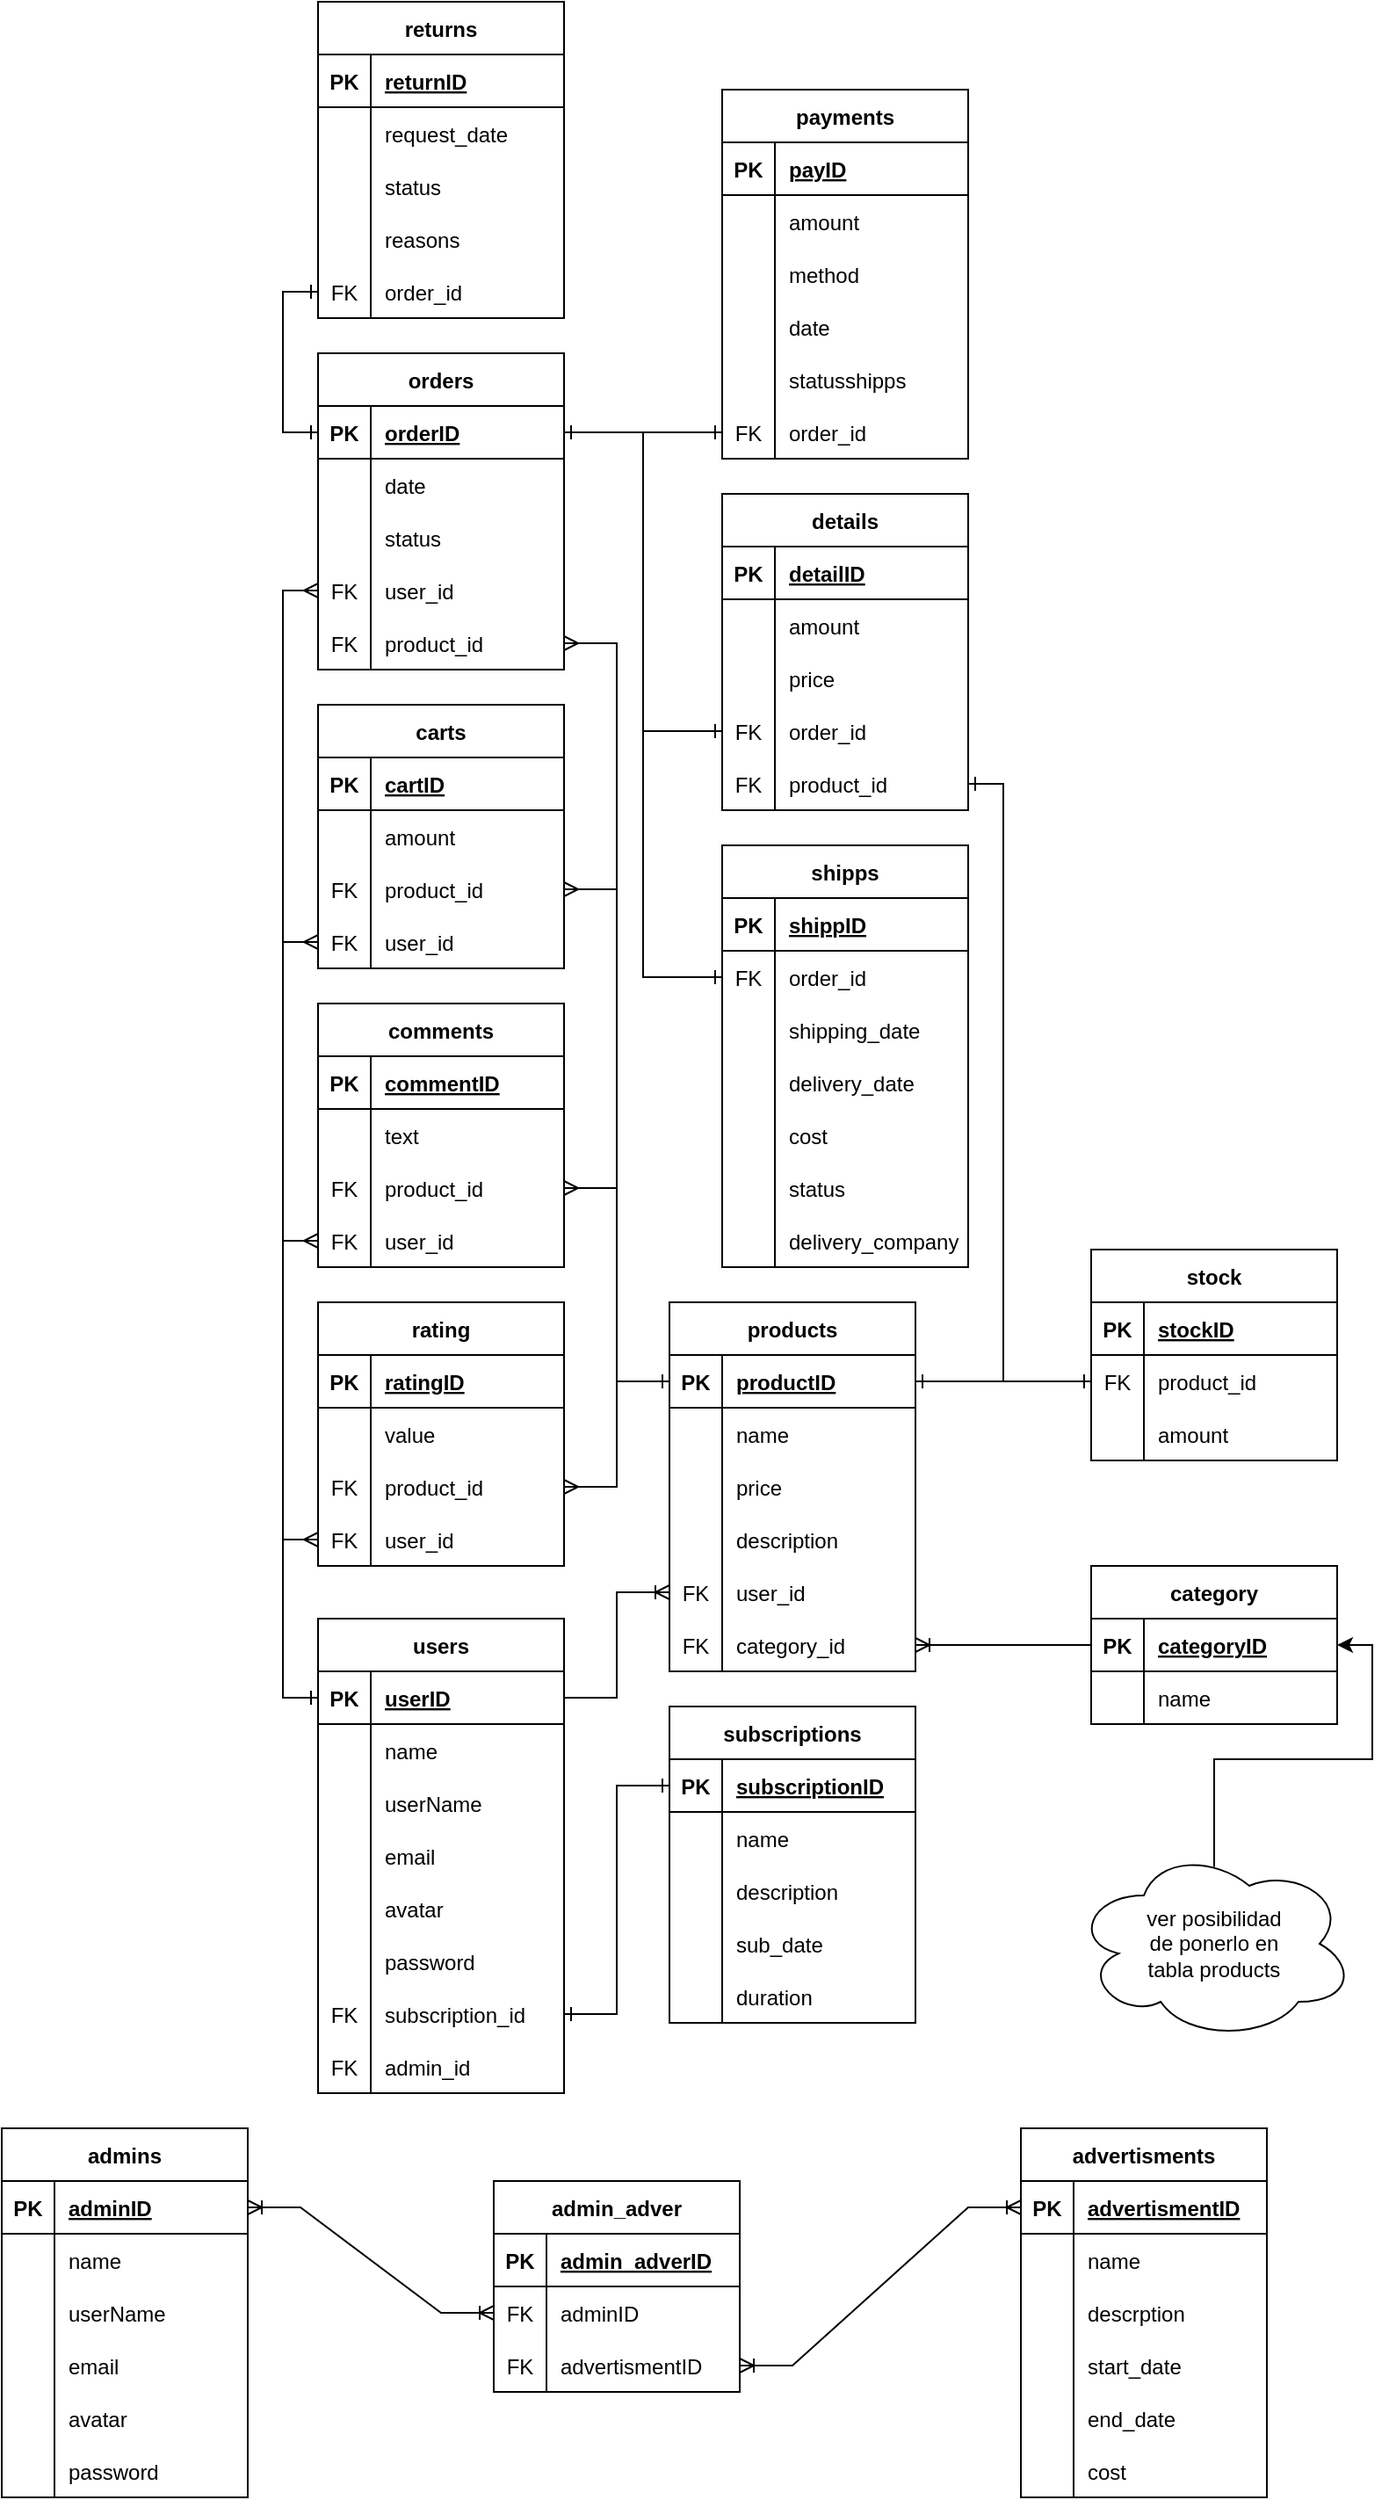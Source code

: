 <mxfile version="20.8.16" type="device"><diagram name="Página-1" id="5iXTyXNvYVIKd80MTkPH"><mxGraphModel dx="1702" dy="1693" grid="1" gridSize="10" guides="1" tooltips="1" connect="1" arrows="1" fold="1" page="1" pageScale="1" pageWidth="827" pageHeight="1169" math="0" shadow="0"><root><mxCell id="0"/><mxCell id="1" parent="0"/><mxCell id="U_VpCfGxFFw0lXu5b0K1-65" value="products" style="shape=table;startSize=30;container=1;collapsible=1;childLayout=tableLayout;fixedRows=1;rowLines=0;fontStyle=1;align=center;resizeLast=1;" vertex="1" parent="1"><mxGeometry x="-440" y="-420" width="140" height="210" as="geometry"/></mxCell><mxCell id="U_VpCfGxFFw0lXu5b0K1-66" value="" style="shape=tableRow;horizontal=0;startSize=0;swimlaneHead=0;swimlaneBody=0;fillColor=none;collapsible=0;dropTarget=0;points=[[0,0.5],[1,0.5]];portConstraint=eastwest;top=0;left=0;right=0;bottom=1;" vertex="1" parent="U_VpCfGxFFw0lXu5b0K1-65"><mxGeometry y="30" width="140" height="30" as="geometry"/></mxCell><mxCell id="U_VpCfGxFFw0lXu5b0K1-67" value="PK" style="shape=partialRectangle;connectable=0;fillColor=none;top=0;left=0;bottom=0;right=0;fontStyle=1;overflow=hidden;" vertex="1" parent="U_VpCfGxFFw0lXu5b0K1-66"><mxGeometry width="30" height="30" as="geometry"><mxRectangle width="30" height="30" as="alternateBounds"/></mxGeometry></mxCell><mxCell id="U_VpCfGxFFw0lXu5b0K1-68" value="productID" style="shape=partialRectangle;connectable=0;fillColor=none;top=0;left=0;bottom=0;right=0;align=left;spacingLeft=6;fontStyle=5;overflow=hidden;" vertex="1" parent="U_VpCfGxFFw0lXu5b0K1-66"><mxGeometry x="30" width="110" height="30" as="geometry"><mxRectangle width="110" height="30" as="alternateBounds"/></mxGeometry></mxCell><mxCell id="U_VpCfGxFFw0lXu5b0K1-69" value="" style="shape=tableRow;horizontal=0;startSize=0;swimlaneHead=0;swimlaneBody=0;fillColor=none;collapsible=0;dropTarget=0;points=[[0,0.5],[1,0.5]];portConstraint=eastwest;top=0;left=0;right=0;bottom=0;" vertex="1" parent="U_VpCfGxFFw0lXu5b0K1-65"><mxGeometry y="60" width="140" height="30" as="geometry"/></mxCell><mxCell id="U_VpCfGxFFw0lXu5b0K1-70" value="" style="shape=partialRectangle;connectable=0;fillColor=none;top=0;left=0;bottom=0;right=0;editable=1;overflow=hidden;" vertex="1" parent="U_VpCfGxFFw0lXu5b0K1-69"><mxGeometry width="30" height="30" as="geometry"><mxRectangle width="30" height="30" as="alternateBounds"/></mxGeometry></mxCell><mxCell id="U_VpCfGxFFw0lXu5b0K1-71" value="name" style="shape=partialRectangle;connectable=0;fillColor=none;top=0;left=0;bottom=0;right=0;align=left;spacingLeft=6;overflow=hidden;" vertex="1" parent="U_VpCfGxFFw0lXu5b0K1-69"><mxGeometry x="30" width="110" height="30" as="geometry"><mxRectangle width="110" height="30" as="alternateBounds"/></mxGeometry></mxCell><mxCell id="U_VpCfGxFFw0lXu5b0K1-72" value="" style="shape=tableRow;horizontal=0;startSize=0;swimlaneHead=0;swimlaneBody=0;fillColor=none;collapsible=0;dropTarget=0;points=[[0,0.5],[1,0.5]];portConstraint=eastwest;top=0;left=0;right=0;bottom=0;" vertex="1" parent="U_VpCfGxFFw0lXu5b0K1-65"><mxGeometry y="90" width="140" height="30" as="geometry"/></mxCell><mxCell id="U_VpCfGxFFw0lXu5b0K1-73" value="" style="shape=partialRectangle;connectable=0;fillColor=none;top=0;left=0;bottom=0;right=0;editable=1;overflow=hidden;" vertex="1" parent="U_VpCfGxFFw0lXu5b0K1-72"><mxGeometry width="30" height="30" as="geometry"><mxRectangle width="30" height="30" as="alternateBounds"/></mxGeometry></mxCell><mxCell id="U_VpCfGxFFw0lXu5b0K1-74" value="price" style="shape=partialRectangle;connectable=0;fillColor=none;top=0;left=0;bottom=0;right=0;align=left;spacingLeft=6;overflow=hidden;" vertex="1" parent="U_VpCfGxFFw0lXu5b0K1-72"><mxGeometry x="30" width="110" height="30" as="geometry"><mxRectangle width="110" height="30" as="alternateBounds"/></mxGeometry></mxCell><mxCell id="U_VpCfGxFFw0lXu5b0K1-75" value="" style="shape=tableRow;horizontal=0;startSize=0;swimlaneHead=0;swimlaneBody=0;fillColor=none;collapsible=0;dropTarget=0;points=[[0,0.5],[1,0.5]];portConstraint=eastwest;top=0;left=0;right=0;bottom=0;" vertex="1" parent="U_VpCfGxFFw0lXu5b0K1-65"><mxGeometry y="120" width="140" height="30" as="geometry"/></mxCell><mxCell id="U_VpCfGxFFw0lXu5b0K1-76" value="" style="shape=partialRectangle;connectable=0;fillColor=none;top=0;left=0;bottom=0;right=0;editable=1;overflow=hidden;" vertex="1" parent="U_VpCfGxFFw0lXu5b0K1-75"><mxGeometry width="30" height="30" as="geometry"><mxRectangle width="30" height="30" as="alternateBounds"/></mxGeometry></mxCell><mxCell id="U_VpCfGxFFw0lXu5b0K1-77" value="description" style="shape=partialRectangle;connectable=0;fillColor=none;top=0;left=0;bottom=0;right=0;align=left;spacingLeft=6;overflow=hidden;" vertex="1" parent="U_VpCfGxFFw0lXu5b0K1-75"><mxGeometry x="30" width="110" height="30" as="geometry"><mxRectangle width="110" height="30" as="alternateBounds"/></mxGeometry></mxCell><mxCell id="U_VpCfGxFFw0lXu5b0K1-176" value="" style="shape=tableRow;horizontal=0;startSize=0;swimlaneHead=0;swimlaneBody=0;fillColor=none;collapsible=0;dropTarget=0;points=[[0,0.5],[1,0.5]];portConstraint=eastwest;top=0;left=0;right=0;bottom=0;" vertex="1" parent="U_VpCfGxFFw0lXu5b0K1-65"><mxGeometry y="150" width="140" height="30" as="geometry"/></mxCell><mxCell id="U_VpCfGxFFw0lXu5b0K1-177" value="FK" style="shape=partialRectangle;connectable=0;fillColor=none;top=0;left=0;bottom=0;right=0;editable=1;overflow=hidden;" vertex="1" parent="U_VpCfGxFFw0lXu5b0K1-176"><mxGeometry width="30" height="30" as="geometry"><mxRectangle width="30" height="30" as="alternateBounds"/></mxGeometry></mxCell><mxCell id="U_VpCfGxFFw0lXu5b0K1-178" value="user_id" style="shape=partialRectangle;connectable=0;fillColor=none;top=0;left=0;bottom=0;right=0;align=left;spacingLeft=6;overflow=hidden;" vertex="1" parent="U_VpCfGxFFw0lXu5b0K1-176"><mxGeometry x="30" width="110" height="30" as="geometry"><mxRectangle width="110" height="30" as="alternateBounds"/></mxGeometry></mxCell><mxCell id="U_VpCfGxFFw0lXu5b0K1-179" value="" style="shape=tableRow;horizontal=0;startSize=0;swimlaneHead=0;swimlaneBody=0;fillColor=none;collapsible=0;dropTarget=0;points=[[0,0.5],[1,0.5]];portConstraint=eastwest;top=0;left=0;right=0;bottom=0;" vertex="1" parent="U_VpCfGxFFw0lXu5b0K1-65"><mxGeometry y="180" width="140" height="30" as="geometry"/></mxCell><mxCell id="U_VpCfGxFFw0lXu5b0K1-180" value="FK" style="shape=partialRectangle;connectable=0;fillColor=none;top=0;left=0;bottom=0;right=0;editable=1;overflow=hidden;" vertex="1" parent="U_VpCfGxFFw0lXu5b0K1-179"><mxGeometry width="30" height="30" as="geometry"><mxRectangle width="30" height="30" as="alternateBounds"/></mxGeometry></mxCell><mxCell id="U_VpCfGxFFw0lXu5b0K1-181" value="category_id" style="shape=partialRectangle;connectable=0;fillColor=none;top=0;left=0;bottom=0;right=0;align=left;spacingLeft=6;overflow=hidden;" vertex="1" parent="U_VpCfGxFFw0lXu5b0K1-179"><mxGeometry x="30" width="110" height="30" as="geometry"><mxRectangle width="110" height="30" as="alternateBounds"/></mxGeometry></mxCell><mxCell id="U_VpCfGxFFw0lXu5b0K1-455" value="" style="edgeStyle=orthogonalEdgeStyle;fontSize=12;html=1;endArrow=ERone;startArrow=ERone;rounded=0;exitX=0;exitY=0.5;exitDx=0;exitDy=0;entryX=0;entryY=0.5;entryDx=0;entryDy=0;startFill=0;endFill=0;" edge="1" parent="1" source="U_VpCfGxFFw0lXu5b0K1-318" target="U_VpCfGxFFw0lXu5b0K1-450"><mxGeometry width="100" height="100" relative="1" as="geometry"><mxPoint x="-770" y="-880" as="sourcePoint"/><mxPoint x="-710" y="-1000" as="targetPoint"/><Array as="points"><mxPoint x="-660" y="-915"/><mxPoint x="-660" y="-995"/></Array></mxGeometry></mxCell><mxCell id="U_VpCfGxFFw0lXu5b0K1-108" value="users" style="shape=table;startSize=30;container=1;collapsible=1;childLayout=tableLayout;fixedRows=1;rowLines=0;fontStyle=1;align=center;resizeLast=1;bottom=1;top=1;" vertex="1" parent="1"><mxGeometry x="-640" y="-240" width="140" height="270" as="geometry"/></mxCell><mxCell id="U_VpCfGxFFw0lXu5b0K1-109" value="" style="shape=tableRow;horizontal=0;startSize=0;swimlaneHead=0;swimlaneBody=0;fillColor=none;collapsible=0;dropTarget=0;points=[[0,0.5],[1,0.5]];portConstraint=eastwest;top=0;left=0;right=0;bottom=1;" vertex="1" parent="U_VpCfGxFFw0lXu5b0K1-108"><mxGeometry y="30" width="140" height="30" as="geometry"/></mxCell><mxCell id="U_VpCfGxFFw0lXu5b0K1-110" value="PK" style="shape=partialRectangle;connectable=0;fillColor=none;top=0;left=0;bottom=0;right=0;fontStyle=1;overflow=hidden;" vertex="1" parent="U_VpCfGxFFw0lXu5b0K1-109"><mxGeometry width="30" height="30" as="geometry"><mxRectangle width="30" height="30" as="alternateBounds"/></mxGeometry></mxCell><mxCell id="U_VpCfGxFFw0lXu5b0K1-111" value="userID" style="shape=partialRectangle;connectable=0;fillColor=none;top=0;left=0;bottom=0;right=0;align=left;spacingLeft=6;fontStyle=5;overflow=hidden;" vertex="1" parent="U_VpCfGxFFw0lXu5b0K1-109"><mxGeometry x="30" width="110" height="30" as="geometry"><mxRectangle width="110" height="30" as="alternateBounds"/></mxGeometry></mxCell><mxCell id="U_VpCfGxFFw0lXu5b0K1-112" value="" style="shape=tableRow;horizontal=0;startSize=0;swimlaneHead=0;swimlaneBody=0;fillColor=none;collapsible=0;dropTarget=0;points=[[0,0.5],[1,0.5]];portConstraint=eastwest;top=0;left=0;right=0;bottom=0;" vertex="1" parent="U_VpCfGxFFw0lXu5b0K1-108"><mxGeometry y="60" width="140" height="30" as="geometry"/></mxCell><mxCell id="U_VpCfGxFFw0lXu5b0K1-113" value="" style="shape=partialRectangle;connectable=0;fillColor=none;top=0;left=0;bottom=0;right=0;editable=1;overflow=hidden;" vertex="1" parent="U_VpCfGxFFw0lXu5b0K1-112"><mxGeometry width="30" height="30" as="geometry"><mxRectangle width="30" height="30" as="alternateBounds"/></mxGeometry></mxCell><mxCell id="U_VpCfGxFFw0lXu5b0K1-114" value="name" style="shape=partialRectangle;connectable=0;fillColor=none;top=0;left=0;bottom=0;right=0;align=left;spacingLeft=6;overflow=hidden;" vertex="1" parent="U_VpCfGxFFw0lXu5b0K1-112"><mxGeometry x="30" width="110" height="30" as="geometry"><mxRectangle width="110" height="30" as="alternateBounds"/></mxGeometry></mxCell><mxCell id="U_VpCfGxFFw0lXu5b0K1-115" value="" style="shape=tableRow;horizontal=0;startSize=0;swimlaneHead=0;swimlaneBody=0;fillColor=none;collapsible=0;dropTarget=0;points=[[0,0.5],[1,0.5]];portConstraint=eastwest;top=0;left=0;right=0;bottom=0;" vertex="1" parent="U_VpCfGxFFw0lXu5b0K1-108"><mxGeometry y="90" width="140" height="30" as="geometry"/></mxCell><mxCell id="U_VpCfGxFFw0lXu5b0K1-116" value="" style="shape=partialRectangle;connectable=0;fillColor=none;top=0;left=0;bottom=0;right=0;editable=1;overflow=hidden;" vertex="1" parent="U_VpCfGxFFw0lXu5b0K1-115"><mxGeometry width="30" height="30" as="geometry"><mxRectangle width="30" height="30" as="alternateBounds"/></mxGeometry></mxCell><mxCell id="U_VpCfGxFFw0lXu5b0K1-117" value="userName" style="shape=partialRectangle;connectable=0;fillColor=none;top=0;left=0;bottom=0;right=0;align=left;spacingLeft=6;overflow=hidden;" vertex="1" parent="U_VpCfGxFFw0lXu5b0K1-115"><mxGeometry x="30" width="110" height="30" as="geometry"><mxRectangle width="110" height="30" as="alternateBounds"/></mxGeometry></mxCell><mxCell id="U_VpCfGxFFw0lXu5b0K1-118" value="" style="shape=tableRow;horizontal=0;startSize=0;swimlaneHead=0;swimlaneBody=0;fillColor=none;collapsible=0;dropTarget=0;points=[[0,0.5],[1,0.5]];portConstraint=eastwest;top=0;left=0;right=0;bottom=0;" vertex="1" parent="U_VpCfGxFFw0lXu5b0K1-108"><mxGeometry y="120" width="140" height="30" as="geometry"/></mxCell><mxCell id="U_VpCfGxFFw0lXu5b0K1-119" value="" style="shape=partialRectangle;connectable=0;fillColor=none;top=0;left=0;bottom=0;right=0;editable=1;overflow=hidden;" vertex="1" parent="U_VpCfGxFFw0lXu5b0K1-118"><mxGeometry width="30" height="30" as="geometry"><mxRectangle width="30" height="30" as="alternateBounds"/></mxGeometry></mxCell><mxCell id="U_VpCfGxFFw0lXu5b0K1-120" value="email" style="shape=partialRectangle;connectable=0;fillColor=none;top=0;left=0;bottom=0;right=0;align=left;spacingLeft=6;overflow=hidden;" vertex="1" parent="U_VpCfGxFFw0lXu5b0K1-118"><mxGeometry x="30" width="110" height="30" as="geometry"><mxRectangle width="110" height="30" as="alternateBounds"/></mxGeometry></mxCell><mxCell id="U_VpCfGxFFw0lXu5b0K1-185" value="" style="shape=tableRow;horizontal=0;startSize=0;swimlaneHead=0;swimlaneBody=0;fillColor=none;collapsible=0;dropTarget=0;points=[[0,0.5],[1,0.5]];portConstraint=eastwest;top=0;left=0;right=0;bottom=0;" vertex="1" parent="U_VpCfGxFFw0lXu5b0K1-108"><mxGeometry y="150" width="140" height="30" as="geometry"/></mxCell><mxCell id="U_VpCfGxFFw0lXu5b0K1-186" value="" style="shape=partialRectangle;connectable=0;fillColor=none;top=0;left=0;bottom=0;right=0;editable=1;overflow=hidden;" vertex="1" parent="U_VpCfGxFFw0lXu5b0K1-185"><mxGeometry width="30" height="30" as="geometry"><mxRectangle width="30" height="30" as="alternateBounds"/></mxGeometry></mxCell><mxCell id="U_VpCfGxFFw0lXu5b0K1-187" value="avatar" style="shape=partialRectangle;connectable=0;fillColor=none;top=0;left=0;bottom=0;right=0;align=left;spacingLeft=6;overflow=hidden;" vertex="1" parent="U_VpCfGxFFw0lXu5b0K1-185"><mxGeometry x="30" width="110" height="30" as="geometry"><mxRectangle width="110" height="30" as="alternateBounds"/></mxGeometry></mxCell><mxCell id="U_VpCfGxFFw0lXu5b0K1-188" value="" style="shape=tableRow;horizontal=0;startSize=0;swimlaneHead=0;swimlaneBody=0;fillColor=none;collapsible=0;dropTarget=0;points=[[0,0.5],[1,0.5]];portConstraint=eastwest;top=0;left=0;right=0;bottom=0;" vertex="1" parent="U_VpCfGxFFw0lXu5b0K1-108"><mxGeometry y="180" width="140" height="30" as="geometry"/></mxCell><mxCell id="U_VpCfGxFFw0lXu5b0K1-189" value="" style="shape=partialRectangle;connectable=0;fillColor=none;top=0;left=0;bottom=0;right=0;editable=1;overflow=hidden;" vertex="1" parent="U_VpCfGxFFw0lXu5b0K1-188"><mxGeometry width="30" height="30" as="geometry"><mxRectangle width="30" height="30" as="alternateBounds"/></mxGeometry></mxCell><mxCell id="U_VpCfGxFFw0lXu5b0K1-190" value="password" style="shape=partialRectangle;connectable=0;fillColor=none;top=0;left=0;bottom=0;right=0;align=left;spacingLeft=6;overflow=hidden;" vertex="1" parent="U_VpCfGxFFw0lXu5b0K1-188"><mxGeometry x="30" width="110" height="30" as="geometry"><mxRectangle width="110" height="30" as="alternateBounds"/></mxGeometry></mxCell><mxCell id="U_VpCfGxFFw0lXu5b0K1-191" value="" style="shape=tableRow;horizontal=0;startSize=0;swimlaneHead=0;swimlaneBody=0;fillColor=none;collapsible=0;dropTarget=0;points=[[0,0.5],[1,0.5]];portConstraint=eastwest;top=0;left=0;right=0;bottom=0;" vertex="1" parent="U_VpCfGxFFw0lXu5b0K1-108"><mxGeometry y="210" width="140" height="30" as="geometry"/></mxCell><mxCell id="U_VpCfGxFFw0lXu5b0K1-192" value="FK" style="shape=partialRectangle;connectable=0;fillColor=none;top=0;left=0;bottom=0;right=0;editable=1;overflow=hidden;" vertex="1" parent="U_VpCfGxFFw0lXu5b0K1-191"><mxGeometry width="30" height="30" as="geometry"><mxRectangle width="30" height="30" as="alternateBounds"/></mxGeometry></mxCell><mxCell id="U_VpCfGxFFw0lXu5b0K1-193" value="subscription_id" style="shape=partialRectangle;connectable=0;fillColor=none;top=0;left=0;bottom=0;right=0;align=left;spacingLeft=6;overflow=hidden;" vertex="1" parent="U_VpCfGxFFw0lXu5b0K1-191"><mxGeometry x="30" width="110" height="30" as="geometry"><mxRectangle width="110" height="30" as="alternateBounds"/></mxGeometry></mxCell><mxCell id="U_VpCfGxFFw0lXu5b0K1-478" value="" style="shape=tableRow;horizontal=0;startSize=0;swimlaneHead=0;swimlaneBody=0;fillColor=none;collapsible=0;dropTarget=0;points=[[0,0.5],[1,0.5]];portConstraint=eastwest;top=0;left=0;right=0;bottom=0;" vertex="1" parent="U_VpCfGxFFw0lXu5b0K1-108"><mxGeometry y="240" width="140" height="30" as="geometry"/></mxCell><mxCell id="U_VpCfGxFFw0lXu5b0K1-479" value="FK" style="shape=partialRectangle;connectable=0;fillColor=none;top=0;left=0;bottom=0;right=0;editable=1;overflow=hidden;" vertex="1" parent="U_VpCfGxFFw0lXu5b0K1-478"><mxGeometry width="30" height="30" as="geometry"><mxRectangle width="30" height="30" as="alternateBounds"/></mxGeometry></mxCell><mxCell id="U_VpCfGxFFw0lXu5b0K1-480" value="admin_id" style="shape=partialRectangle;connectable=0;fillColor=none;top=0;left=0;bottom=0;right=0;align=left;spacingLeft=6;overflow=hidden;" vertex="1" parent="U_VpCfGxFFw0lXu5b0K1-478"><mxGeometry x="30" width="110" height="30" as="geometry"><mxRectangle width="110" height="30" as="alternateBounds"/></mxGeometry></mxCell><mxCell id="U_VpCfGxFFw0lXu5b0K1-139" value="category" style="shape=table;startSize=30;container=1;collapsible=1;childLayout=tableLayout;fixedRows=1;rowLines=0;fontStyle=1;align=center;resizeLast=1;" vertex="1" parent="1"><mxGeometry x="-200" y="-270" width="140" height="90" as="geometry"/></mxCell><mxCell id="U_VpCfGxFFw0lXu5b0K1-140" value="" style="shape=tableRow;horizontal=0;startSize=0;swimlaneHead=0;swimlaneBody=0;fillColor=none;collapsible=0;dropTarget=0;points=[[0,0.5],[1,0.5]];portConstraint=eastwest;top=0;left=0;right=0;bottom=1;" vertex="1" parent="U_VpCfGxFFw0lXu5b0K1-139"><mxGeometry y="30" width="140" height="30" as="geometry"/></mxCell><mxCell id="U_VpCfGxFFw0lXu5b0K1-141" value="PK" style="shape=partialRectangle;connectable=0;fillColor=none;top=0;left=0;bottom=0;right=0;fontStyle=1;overflow=hidden;" vertex="1" parent="U_VpCfGxFFw0lXu5b0K1-140"><mxGeometry width="30" height="30" as="geometry"><mxRectangle width="30" height="30" as="alternateBounds"/></mxGeometry></mxCell><mxCell id="U_VpCfGxFFw0lXu5b0K1-142" value="categoryID" style="shape=partialRectangle;connectable=0;fillColor=none;top=0;left=0;bottom=0;right=0;align=left;spacingLeft=6;fontStyle=5;overflow=hidden;" vertex="1" parent="U_VpCfGxFFw0lXu5b0K1-140"><mxGeometry x="30" width="110" height="30" as="geometry"><mxRectangle width="110" height="30" as="alternateBounds"/></mxGeometry></mxCell><mxCell id="U_VpCfGxFFw0lXu5b0K1-143" value="" style="shape=tableRow;horizontal=0;startSize=0;swimlaneHead=0;swimlaneBody=0;fillColor=none;collapsible=0;dropTarget=0;points=[[0,0.5],[1,0.5]];portConstraint=eastwest;top=0;left=0;right=0;bottom=0;" vertex="1" parent="U_VpCfGxFFw0lXu5b0K1-139"><mxGeometry y="60" width="140" height="30" as="geometry"/></mxCell><mxCell id="U_VpCfGxFFw0lXu5b0K1-144" value="" style="shape=partialRectangle;connectable=0;fillColor=none;top=0;left=0;bottom=0;right=0;editable=1;overflow=hidden;" vertex="1" parent="U_VpCfGxFFw0lXu5b0K1-143"><mxGeometry width="30" height="30" as="geometry"><mxRectangle width="30" height="30" as="alternateBounds"/></mxGeometry></mxCell><mxCell id="U_VpCfGxFFw0lXu5b0K1-145" value="name" style="shape=partialRectangle;connectable=0;fillColor=none;top=0;left=0;bottom=0;right=0;align=left;spacingLeft=6;overflow=hidden;" vertex="1" parent="U_VpCfGxFFw0lXu5b0K1-143"><mxGeometry x="30" width="110" height="30" as="geometry"><mxRectangle width="110" height="30" as="alternateBounds"/></mxGeometry></mxCell><mxCell id="U_VpCfGxFFw0lXu5b0K1-199" value="" style="edgeStyle=entityRelationEdgeStyle;fontSize=12;html=1;endArrow=ERoneToMany;rounded=0;exitX=1;exitY=0.5;exitDx=0;exitDy=0;entryX=0;entryY=0.5;entryDx=0;entryDy=0;" edge="1" parent="1" source="U_VpCfGxFFw0lXu5b0K1-109" target="U_VpCfGxFFw0lXu5b0K1-176"><mxGeometry width="100" height="100" relative="1" as="geometry"><mxPoint x="-460" y="-640" as="sourcePoint"/><mxPoint x="-360" y="-740" as="targetPoint"/></mxGeometry></mxCell><mxCell id="U_VpCfGxFFw0lXu5b0K1-200" value="" style="edgeStyle=entityRelationEdgeStyle;fontSize=12;html=1;endArrow=ERoneToMany;rounded=0;exitX=0;exitY=0.5;exitDx=0;exitDy=0;entryX=1;entryY=0.5;entryDx=0;entryDy=0;" edge="1" parent="1" source="U_VpCfGxFFw0lXu5b0K1-140" target="U_VpCfGxFFw0lXu5b0K1-179"><mxGeometry width="100" height="100" relative="1" as="geometry"><mxPoint x="-390" y="-840" as="sourcePoint"/><mxPoint x="-330" y="-720" as="targetPoint"/></mxGeometry></mxCell><mxCell id="U_VpCfGxFFw0lXu5b0K1-201" value="stock" style="shape=table;startSize=30;container=1;collapsible=1;childLayout=tableLayout;fixedRows=1;rowLines=0;fontStyle=1;align=center;resizeLast=1;" vertex="1" parent="1"><mxGeometry x="-200" y="-450" width="140" height="120" as="geometry"/></mxCell><mxCell id="U_VpCfGxFFw0lXu5b0K1-202" value="" style="shape=tableRow;horizontal=0;startSize=0;swimlaneHead=0;swimlaneBody=0;fillColor=none;collapsible=0;dropTarget=0;points=[[0,0.5],[1,0.5]];portConstraint=eastwest;top=0;left=0;right=0;bottom=1;" vertex="1" parent="U_VpCfGxFFw0lXu5b0K1-201"><mxGeometry y="30" width="140" height="30" as="geometry"/></mxCell><mxCell id="U_VpCfGxFFw0lXu5b0K1-203" value="PK" style="shape=partialRectangle;connectable=0;fillColor=none;top=0;left=0;bottom=0;right=0;fontStyle=1;overflow=hidden;" vertex="1" parent="U_VpCfGxFFw0lXu5b0K1-202"><mxGeometry width="30" height="30" as="geometry"><mxRectangle width="30" height="30" as="alternateBounds"/></mxGeometry></mxCell><mxCell id="U_VpCfGxFFw0lXu5b0K1-204" value="stockID" style="shape=partialRectangle;connectable=0;fillColor=none;top=0;left=0;bottom=0;right=0;align=left;spacingLeft=6;fontStyle=5;overflow=hidden;" vertex="1" parent="U_VpCfGxFFw0lXu5b0K1-202"><mxGeometry x="30" width="110" height="30" as="geometry"><mxRectangle width="110" height="30" as="alternateBounds"/></mxGeometry></mxCell><mxCell id="U_VpCfGxFFw0lXu5b0K1-205" value="" style="shape=tableRow;horizontal=0;startSize=0;swimlaneHead=0;swimlaneBody=0;fillColor=none;collapsible=0;dropTarget=0;points=[[0,0.5],[1,0.5]];portConstraint=eastwest;top=0;left=0;right=0;bottom=0;" vertex="1" parent="U_VpCfGxFFw0lXu5b0K1-201"><mxGeometry y="60" width="140" height="30" as="geometry"/></mxCell><mxCell id="U_VpCfGxFFw0lXu5b0K1-206" value="FK" style="shape=partialRectangle;connectable=0;fillColor=none;top=0;left=0;bottom=0;right=0;editable=1;overflow=hidden;" vertex="1" parent="U_VpCfGxFFw0lXu5b0K1-205"><mxGeometry width="30" height="30" as="geometry"><mxRectangle width="30" height="30" as="alternateBounds"/></mxGeometry></mxCell><mxCell id="U_VpCfGxFFw0lXu5b0K1-207" value="product_id" style="shape=partialRectangle;connectable=0;fillColor=none;top=0;left=0;bottom=0;right=0;align=left;spacingLeft=6;overflow=hidden;" vertex="1" parent="U_VpCfGxFFw0lXu5b0K1-205"><mxGeometry x="30" width="110" height="30" as="geometry"><mxRectangle width="110" height="30" as="alternateBounds"/></mxGeometry></mxCell><mxCell id="U_VpCfGxFFw0lXu5b0K1-208" value="" style="shape=tableRow;horizontal=0;startSize=0;swimlaneHead=0;swimlaneBody=0;fillColor=none;collapsible=0;dropTarget=0;points=[[0,0.5],[1,0.5]];portConstraint=eastwest;top=0;left=0;right=0;bottom=0;" vertex="1" parent="U_VpCfGxFFw0lXu5b0K1-201"><mxGeometry y="90" width="140" height="30" as="geometry"/></mxCell><mxCell id="U_VpCfGxFFw0lXu5b0K1-209" value="" style="shape=partialRectangle;connectable=0;fillColor=none;top=0;left=0;bottom=0;right=0;editable=1;overflow=hidden;" vertex="1" parent="U_VpCfGxFFw0lXu5b0K1-208"><mxGeometry width="30" height="30" as="geometry"><mxRectangle width="30" height="30" as="alternateBounds"/></mxGeometry></mxCell><mxCell id="U_VpCfGxFFw0lXu5b0K1-210" value="amount" style="shape=partialRectangle;connectable=0;fillColor=none;top=0;left=0;bottom=0;right=0;align=left;spacingLeft=6;overflow=hidden;" vertex="1" parent="U_VpCfGxFFw0lXu5b0K1-208"><mxGeometry x="30" width="110" height="30" as="geometry"><mxRectangle width="110" height="30" as="alternateBounds"/></mxGeometry></mxCell><mxCell id="U_VpCfGxFFw0lXu5b0K1-212" style="edgeStyle=orthogonalEdgeStyle;rounded=0;orthogonalLoop=1;jettySize=auto;html=1;exitX=1;exitY=0.5;exitDx=0;exitDy=0;endArrow=ERone;endFill=0;" edge="1" parent="1" source="U_VpCfGxFFw0lXu5b0K1-66"><mxGeometry relative="1" as="geometry"><mxPoint x="-200" y="-375" as="targetPoint"/></mxGeometry></mxCell><mxCell id="U_VpCfGxFFw0lXu5b0K1-215" style="edgeStyle=orthogonalEdgeStyle;rounded=0;orthogonalLoop=1;jettySize=auto;html=1;entryX=1;entryY=0.5;entryDx=0;entryDy=0;exitX=0.5;exitY=0.102;exitDx=0;exitDy=0;exitPerimeter=0;" edge="1" parent="1" source="U_VpCfGxFFw0lXu5b0K1-213" target="U_VpCfGxFFw0lXu5b0K1-140"><mxGeometry relative="1" as="geometry"/></mxCell><mxCell id="U_VpCfGxFFw0lXu5b0K1-213" value="ver posibilidad&lt;br&gt;de ponerlo en&lt;br&gt;tabla products" style="ellipse;shape=cloud;whiteSpace=wrap;html=1;comic=0;" vertex="1" parent="1"><mxGeometry x="-210" y="-110" width="160" height="110" as="geometry"/></mxCell><mxCell id="U_VpCfGxFFw0lXu5b0K1-216" value="rating" style="shape=table;startSize=30;container=1;collapsible=1;childLayout=tableLayout;fixedRows=1;rowLines=0;fontStyle=1;align=center;resizeLast=1;" vertex="1" parent="1"><mxGeometry x="-640" y="-420" width="140" height="150" as="geometry"/></mxCell><mxCell id="U_VpCfGxFFw0lXu5b0K1-217" value="" style="shape=tableRow;horizontal=0;startSize=0;swimlaneHead=0;swimlaneBody=0;fillColor=none;collapsible=0;dropTarget=0;points=[[0,0.5],[1,0.5]];portConstraint=eastwest;top=0;left=0;right=0;bottom=1;" vertex="1" parent="U_VpCfGxFFw0lXu5b0K1-216"><mxGeometry y="30" width="140" height="30" as="geometry"/></mxCell><mxCell id="U_VpCfGxFFw0lXu5b0K1-218" value="PK" style="shape=partialRectangle;connectable=0;fillColor=none;top=0;left=0;bottom=0;right=0;fontStyle=1;overflow=hidden;" vertex="1" parent="U_VpCfGxFFw0lXu5b0K1-217"><mxGeometry width="30" height="30" as="geometry"><mxRectangle width="30" height="30" as="alternateBounds"/></mxGeometry></mxCell><mxCell id="U_VpCfGxFFw0lXu5b0K1-219" value="ratingID" style="shape=partialRectangle;connectable=0;fillColor=none;top=0;left=0;bottom=0;right=0;align=left;spacingLeft=6;fontStyle=5;overflow=hidden;" vertex="1" parent="U_VpCfGxFFw0lXu5b0K1-217"><mxGeometry x="30" width="110" height="30" as="geometry"><mxRectangle width="110" height="30" as="alternateBounds"/></mxGeometry></mxCell><mxCell id="U_VpCfGxFFw0lXu5b0K1-220" value="" style="shape=tableRow;horizontal=0;startSize=0;swimlaneHead=0;swimlaneBody=0;fillColor=none;collapsible=0;dropTarget=0;points=[[0,0.5],[1,0.5]];portConstraint=eastwest;top=0;left=0;right=0;bottom=0;" vertex="1" parent="U_VpCfGxFFw0lXu5b0K1-216"><mxGeometry y="60" width="140" height="30" as="geometry"/></mxCell><mxCell id="U_VpCfGxFFw0lXu5b0K1-221" value="" style="shape=partialRectangle;connectable=0;fillColor=none;top=0;left=0;bottom=0;right=0;editable=1;overflow=hidden;" vertex="1" parent="U_VpCfGxFFw0lXu5b0K1-220"><mxGeometry width="30" height="30" as="geometry"><mxRectangle width="30" height="30" as="alternateBounds"/></mxGeometry></mxCell><mxCell id="U_VpCfGxFFw0lXu5b0K1-222" value="value" style="shape=partialRectangle;connectable=0;fillColor=none;top=0;left=0;bottom=0;right=0;align=left;spacingLeft=6;overflow=hidden;" vertex="1" parent="U_VpCfGxFFw0lXu5b0K1-220"><mxGeometry x="30" width="110" height="30" as="geometry"><mxRectangle width="110" height="30" as="alternateBounds"/></mxGeometry></mxCell><mxCell id="U_VpCfGxFFw0lXu5b0K1-223" value="" style="shape=tableRow;horizontal=0;startSize=0;swimlaneHead=0;swimlaneBody=0;fillColor=none;collapsible=0;dropTarget=0;points=[[0,0.5],[1,0.5]];portConstraint=eastwest;top=0;left=0;right=0;bottom=0;" vertex="1" parent="U_VpCfGxFFw0lXu5b0K1-216"><mxGeometry y="90" width="140" height="30" as="geometry"/></mxCell><mxCell id="U_VpCfGxFFw0lXu5b0K1-224" value="FK" style="shape=partialRectangle;connectable=0;fillColor=none;top=0;left=0;bottom=0;right=0;editable=1;overflow=hidden;" vertex="1" parent="U_VpCfGxFFw0lXu5b0K1-223"><mxGeometry width="30" height="30" as="geometry"><mxRectangle width="30" height="30" as="alternateBounds"/></mxGeometry></mxCell><mxCell id="U_VpCfGxFFw0lXu5b0K1-225" value="product_id" style="shape=partialRectangle;connectable=0;fillColor=none;top=0;left=0;bottom=0;right=0;align=left;spacingLeft=6;overflow=hidden;" vertex="1" parent="U_VpCfGxFFw0lXu5b0K1-223"><mxGeometry x="30" width="110" height="30" as="geometry"><mxRectangle width="110" height="30" as="alternateBounds"/></mxGeometry></mxCell><mxCell id="U_VpCfGxFFw0lXu5b0K1-226" value="" style="shape=tableRow;horizontal=0;startSize=0;swimlaneHead=0;swimlaneBody=0;fillColor=none;collapsible=0;dropTarget=0;points=[[0,0.5],[1,0.5]];portConstraint=eastwest;top=0;left=0;right=0;bottom=0;" vertex="1" parent="U_VpCfGxFFw0lXu5b0K1-216"><mxGeometry y="120" width="140" height="30" as="geometry"/></mxCell><mxCell id="U_VpCfGxFFw0lXu5b0K1-227" value="FK" style="shape=partialRectangle;connectable=0;fillColor=none;top=0;left=0;bottom=0;right=0;editable=1;overflow=hidden;" vertex="1" parent="U_VpCfGxFFw0lXu5b0K1-226"><mxGeometry width="30" height="30" as="geometry"><mxRectangle width="30" height="30" as="alternateBounds"/></mxGeometry></mxCell><mxCell id="U_VpCfGxFFw0lXu5b0K1-228" value="user_id" style="shape=partialRectangle;connectable=0;fillColor=none;top=0;left=0;bottom=0;right=0;align=left;spacingLeft=6;overflow=hidden;" vertex="1" parent="U_VpCfGxFFw0lXu5b0K1-226"><mxGeometry x="30" width="110" height="30" as="geometry"><mxRectangle width="110" height="30" as="alternateBounds"/></mxGeometry></mxCell><mxCell id="U_VpCfGxFFw0lXu5b0K1-229" style="edgeStyle=orthogonalEdgeStyle;rounded=0;orthogonalLoop=1;jettySize=auto;html=1;entryX=0;entryY=0.5;entryDx=0;entryDy=0;endArrow=ERmany;endFill=0;" edge="1" parent="1" source="U_VpCfGxFFw0lXu5b0K1-109" target="U_VpCfGxFFw0lXu5b0K1-226"><mxGeometry relative="1" as="geometry"/></mxCell><mxCell id="U_VpCfGxFFw0lXu5b0K1-230" style="edgeStyle=orthogonalEdgeStyle;rounded=0;orthogonalLoop=1;jettySize=auto;html=1;entryX=1;entryY=0.5;entryDx=0;entryDy=0;endArrow=ERmany;endFill=0;" edge="1" parent="1" source="U_VpCfGxFFw0lXu5b0K1-66" target="U_VpCfGxFFw0lXu5b0K1-223"><mxGeometry relative="1" as="geometry"/></mxCell><mxCell id="U_VpCfGxFFw0lXu5b0K1-231" value="comments" style="shape=table;startSize=30;container=1;collapsible=1;childLayout=tableLayout;fixedRows=1;rowLines=0;fontStyle=1;align=center;resizeLast=1;" vertex="1" parent="1"><mxGeometry x="-640" y="-590" width="140" height="150" as="geometry"/></mxCell><mxCell id="U_VpCfGxFFw0lXu5b0K1-232" value="" style="shape=tableRow;horizontal=0;startSize=0;swimlaneHead=0;swimlaneBody=0;fillColor=none;collapsible=0;dropTarget=0;points=[[0,0.5],[1,0.5]];portConstraint=eastwest;top=0;left=0;right=0;bottom=1;" vertex="1" parent="U_VpCfGxFFw0lXu5b0K1-231"><mxGeometry y="30" width="140" height="30" as="geometry"/></mxCell><mxCell id="U_VpCfGxFFw0lXu5b0K1-233" value="PK" style="shape=partialRectangle;connectable=0;fillColor=none;top=0;left=0;bottom=0;right=0;fontStyle=1;overflow=hidden;" vertex="1" parent="U_VpCfGxFFw0lXu5b0K1-232"><mxGeometry width="30" height="30" as="geometry"><mxRectangle width="30" height="30" as="alternateBounds"/></mxGeometry></mxCell><mxCell id="U_VpCfGxFFw0lXu5b0K1-234" value="commentID" style="shape=partialRectangle;connectable=0;fillColor=none;top=0;left=0;bottom=0;right=0;align=left;spacingLeft=6;fontStyle=5;overflow=hidden;" vertex="1" parent="U_VpCfGxFFw0lXu5b0K1-232"><mxGeometry x="30" width="110" height="30" as="geometry"><mxRectangle width="110" height="30" as="alternateBounds"/></mxGeometry></mxCell><mxCell id="U_VpCfGxFFw0lXu5b0K1-235" value="" style="shape=tableRow;horizontal=0;startSize=0;swimlaneHead=0;swimlaneBody=0;fillColor=none;collapsible=0;dropTarget=0;points=[[0,0.5],[1,0.5]];portConstraint=eastwest;top=0;left=0;right=0;bottom=0;" vertex="1" parent="U_VpCfGxFFw0lXu5b0K1-231"><mxGeometry y="60" width="140" height="30" as="geometry"/></mxCell><mxCell id="U_VpCfGxFFw0lXu5b0K1-236" value="" style="shape=partialRectangle;connectable=0;fillColor=none;top=0;left=0;bottom=0;right=0;editable=1;overflow=hidden;" vertex="1" parent="U_VpCfGxFFw0lXu5b0K1-235"><mxGeometry width="30" height="30" as="geometry"><mxRectangle width="30" height="30" as="alternateBounds"/></mxGeometry></mxCell><mxCell id="U_VpCfGxFFw0lXu5b0K1-237" value="text" style="shape=partialRectangle;connectable=0;fillColor=none;top=0;left=0;bottom=0;right=0;align=left;spacingLeft=6;overflow=hidden;" vertex="1" parent="U_VpCfGxFFw0lXu5b0K1-235"><mxGeometry x="30" width="110" height="30" as="geometry"><mxRectangle width="110" height="30" as="alternateBounds"/></mxGeometry></mxCell><mxCell id="U_VpCfGxFFw0lXu5b0K1-238" value="" style="shape=tableRow;horizontal=0;startSize=0;swimlaneHead=0;swimlaneBody=0;fillColor=none;collapsible=0;dropTarget=0;points=[[0,0.5],[1,0.5]];portConstraint=eastwest;top=0;left=0;right=0;bottom=0;" vertex="1" parent="U_VpCfGxFFw0lXu5b0K1-231"><mxGeometry y="90" width="140" height="30" as="geometry"/></mxCell><mxCell id="U_VpCfGxFFw0lXu5b0K1-239" value="FK" style="shape=partialRectangle;connectable=0;fillColor=none;top=0;left=0;bottom=0;right=0;editable=1;overflow=hidden;" vertex="1" parent="U_VpCfGxFFw0lXu5b0K1-238"><mxGeometry width="30" height="30" as="geometry"><mxRectangle width="30" height="30" as="alternateBounds"/></mxGeometry></mxCell><mxCell id="U_VpCfGxFFw0lXu5b0K1-240" value="product_id" style="shape=partialRectangle;connectable=0;fillColor=none;top=0;left=0;bottom=0;right=0;align=left;spacingLeft=6;overflow=hidden;" vertex="1" parent="U_VpCfGxFFw0lXu5b0K1-238"><mxGeometry x="30" width="110" height="30" as="geometry"><mxRectangle width="110" height="30" as="alternateBounds"/></mxGeometry></mxCell><mxCell id="U_VpCfGxFFw0lXu5b0K1-241" value="" style="shape=tableRow;horizontal=0;startSize=0;swimlaneHead=0;swimlaneBody=0;fillColor=none;collapsible=0;dropTarget=0;points=[[0,0.5],[1,0.5]];portConstraint=eastwest;top=0;left=0;right=0;bottom=0;" vertex="1" parent="U_VpCfGxFFw0lXu5b0K1-231"><mxGeometry y="120" width="140" height="30" as="geometry"/></mxCell><mxCell id="U_VpCfGxFFw0lXu5b0K1-242" value="FK" style="shape=partialRectangle;connectable=0;fillColor=none;top=0;left=0;bottom=0;right=0;editable=1;overflow=hidden;" vertex="1" parent="U_VpCfGxFFw0lXu5b0K1-241"><mxGeometry width="30" height="30" as="geometry"><mxRectangle width="30" height="30" as="alternateBounds"/></mxGeometry></mxCell><mxCell id="U_VpCfGxFFw0lXu5b0K1-243" value="user_id" style="shape=partialRectangle;connectable=0;fillColor=none;top=0;left=0;bottom=0;right=0;align=left;spacingLeft=6;overflow=hidden;" vertex="1" parent="U_VpCfGxFFw0lXu5b0K1-241"><mxGeometry x="30" width="110" height="30" as="geometry"><mxRectangle width="110" height="30" as="alternateBounds"/></mxGeometry></mxCell><mxCell id="U_VpCfGxFFw0lXu5b0K1-245" style="edgeStyle=orthogonalEdgeStyle;rounded=0;orthogonalLoop=1;jettySize=auto;html=1;entryX=1;entryY=0.5;entryDx=0;entryDy=0;endArrow=ERmany;endFill=0;" edge="1" parent="1" source="U_VpCfGxFFw0lXu5b0K1-66" target="U_VpCfGxFFw0lXu5b0K1-238"><mxGeometry relative="1" as="geometry"/></mxCell><mxCell id="U_VpCfGxFFw0lXu5b0K1-246" value="admins" style="shape=table;startSize=30;container=1;collapsible=1;childLayout=tableLayout;fixedRows=1;rowLines=0;fontStyle=1;align=center;resizeLast=1;bottom=1;top=1;" vertex="1" parent="1"><mxGeometry x="-820" y="50" width="140" height="210" as="geometry"/></mxCell><mxCell id="U_VpCfGxFFw0lXu5b0K1-247" value="" style="shape=tableRow;horizontal=0;startSize=0;swimlaneHead=0;swimlaneBody=0;fillColor=none;collapsible=0;dropTarget=0;points=[[0,0.5],[1,0.5]];portConstraint=eastwest;top=0;left=0;right=0;bottom=1;" vertex="1" parent="U_VpCfGxFFw0lXu5b0K1-246"><mxGeometry y="30" width="140" height="30" as="geometry"/></mxCell><mxCell id="U_VpCfGxFFw0lXu5b0K1-248" value="PK" style="shape=partialRectangle;connectable=0;fillColor=none;top=0;left=0;bottom=0;right=0;fontStyle=1;overflow=hidden;" vertex="1" parent="U_VpCfGxFFw0lXu5b0K1-247"><mxGeometry width="30" height="30" as="geometry"><mxRectangle width="30" height="30" as="alternateBounds"/></mxGeometry></mxCell><mxCell id="U_VpCfGxFFw0lXu5b0K1-249" value="adminID" style="shape=partialRectangle;connectable=0;fillColor=none;top=0;left=0;bottom=0;right=0;align=left;spacingLeft=6;fontStyle=5;overflow=hidden;" vertex="1" parent="U_VpCfGxFFw0lXu5b0K1-247"><mxGeometry x="30" width="110" height="30" as="geometry"><mxRectangle width="110" height="30" as="alternateBounds"/></mxGeometry></mxCell><mxCell id="U_VpCfGxFFw0lXu5b0K1-250" value="" style="shape=tableRow;horizontal=0;startSize=0;swimlaneHead=0;swimlaneBody=0;fillColor=none;collapsible=0;dropTarget=0;points=[[0,0.5],[1,0.5]];portConstraint=eastwest;top=0;left=0;right=0;bottom=0;" vertex="1" parent="U_VpCfGxFFw0lXu5b0K1-246"><mxGeometry y="60" width="140" height="30" as="geometry"/></mxCell><mxCell id="U_VpCfGxFFw0lXu5b0K1-251" value="" style="shape=partialRectangle;connectable=0;fillColor=none;top=0;left=0;bottom=0;right=0;editable=1;overflow=hidden;" vertex="1" parent="U_VpCfGxFFw0lXu5b0K1-250"><mxGeometry width="30" height="30" as="geometry"><mxRectangle width="30" height="30" as="alternateBounds"/></mxGeometry></mxCell><mxCell id="U_VpCfGxFFw0lXu5b0K1-252" value="name" style="shape=partialRectangle;connectable=0;fillColor=none;top=0;left=0;bottom=0;right=0;align=left;spacingLeft=6;overflow=hidden;" vertex="1" parent="U_VpCfGxFFw0lXu5b0K1-250"><mxGeometry x="30" width="110" height="30" as="geometry"><mxRectangle width="110" height="30" as="alternateBounds"/></mxGeometry></mxCell><mxCell id="U_VpCfGxFFw0lXu5b0K1-253" value="" style="shape=tableRow;horizontal=0;startSize=0;swimlaneHead=0;swimlaneBody=0;fillColor=none;collapsible=0;dropTarget=0;points=[[0,0.5],[1,0.5]];portConstraint=eastwest;top=0;left=0;right=0;bottom=0;" vertex="1" parent="U_VpCfGxFFw0lXu5b0K1-246"><mxGeometry y="90" width="140" height="30" as="geometry"/></mxCell><mxCell id="U_VpCfGxFFw0lXu5b0K1-254" value="" style="shape=partialRectangle;connectable=0;fillColor=none;top=0;left=0;bottom=0;right=0;editable=1;overflow=hidden;" vertex="1" parent="U_VpCfGxFFw0lXu5b0K1-253"><mxGeometry width="30" height="30" as="geometry"><mxRectangle width="30" height="30" as="alternateBounds"/></mxGeometry></mxCell><mxCell id="U_VpCfGxFFw0lXu5b0K1-255" value="userName" style="shape=partialRectangle;connectable=0;fillColor=none;top=0;left=0;bottom=0;right=0;align=left;spacingLeft=6;overflow=hidden;" vertex="1" parent="U_VpCfGxFFw0lXu5b0K1-253"><mxGeometry x="30" width="110" height="30" as="geometry"><mxRectangle width="110" height="30" as="alternateBounds"/></mxGeometry></mxCell><mxCell id="U_VpCfGxFFw0lXu5b0K1-256" value="" style="shape=tableRow;horizontal=0;startSize=0;swimlaneHead=0;swimlaneBody=0;fillColor=none;collapsible=0;dropTarget=0;points=[[0,0.5],[1,0.5]];portConstraint=eastwest;top=0;left=0;right=0;bottom=0;" vertex="1" parent="U_VpCfGxFFw0lXu5b0K1-246"><mxGeometry y="120" width="140" height="30" as="geometry"/></mxCell><mxCell id="U_VpCfGxFFw0lXu5b0K1-257" value="" style="shape=partialRectangle;connectable=0;fillColor=none;top=0;left=0;bottom=0;right=0;editable=1;overflow=hidden;" vertex="1" parent="U_VpCfGxFFw0lXu5b0K1-256"><mxGeometry width="30" height="30" as="geometry"><mxRectangle width="30" height="30" as="alternateBounds"/></mxGeometry></mxCell><mxCell id="U_VpCfGxFFw0lXu5b0K1-258" value="email" style="shape=partialRectangle;connectable=0;fillColor=none;top=0;left=0;bottom=0;right=0;align=left;spacingLeft=6;overflow=hidden;" vertex="1" parent="U_VpCfGxFFw0lXu5b0K1-256"><mxGeometry x="30" width="110" height="30" as="geometry"><mxRectangle width="110" height="30" as="alternateBounds"/></mxGeometry></mxCell><mxCell id="U_VpCfGxFFw0lXu5b0K1-259" value="" style="shape=tableRow;horizontal=0;startSize=0;swimlaneHead=0;swimlaneBody=0;fillColor=none;collapsible=0;dropTarget=0;points=[[0,0.5],[1,0.5]];portConstraint=eastwest;top=0;left=0;right=0;bottom=0;" vertex="1" parent="U_VpCfGxFFw0lXu5b0K1-246"><mxGeometry y="150" width="140" height="30" as="geometry"/></mxCell><mxCell id="U_VpCfGxFFw0lXu5b0K1-260" value="" style="shape=partialRectangle;connectable=0;fillColor=none;top=0;left=0;bottom=0;right=0;editable=1;overflow=hidden;" vertex="1" parent="U_VpCfGxFFw0lXu5b0K1-259"><mxGeometry width="30" height="30" as="geometry"><mxRectangle width="30" height="30" as="alternateBounds"/></mxGeometry></mxCell><mxCell id="U_VpCfGxFFw0lXu5b0K1-261" value="avatar" style="shape=partialRectangle;connectable=0;fillColor=none;top=0;left=0;bottom=0;right=0;align=left;spacingLeft=6;overflow=hidden;" vertex="1" parent="U_VpCfGxFFw0lXu5b0K1-259"><mxGeometry x="30" width="110" height="30" as="geometry"><mxRectangle width="110" height="30" as="alternateBounds"/></mxGeometry></mxCell><mxCell id="U_VpCfGxFFw0lXu5b0K1-262" value="" style="shape=tableRow;horizontal=0;startSize=0;swimlaneHead=0;swimlaneBody=0;fillColor=none;collapsible=0;dropTarget=0;points=[[0,0.5],[1,0.5]];portConstraint=eastwest;top=0;left=0;right=0;bottom=0;" vertex="1" parent="U_VpCfGxFFw0lXu5b0K1-246"><mxGeometry y="180" width="140" height="30" as="geometry"/></mxCell><mxCell id="U_VpCfGxFFw0lXu5b0K1-263" value="" style="shape=partialRectangle;connectable=0;fillColor=none;top=0;left=0;bottom=0;right=0;editable=1;overflow=hidden;" vertex="1" parent="U_VpCfGxFFw0lXu5b0K1-262"><mxGeometry width="30" height="30" as="geometry"><mxRectangle width="30" height="30" as="alternateBounds"/></mxGeometry></mxCell><mxCell id="U_VpCfGxFFw0lXu5b0K1-264" value="password" style="shape=partialRectangle;connectable=0;fillColor=none;top=0;left=0;bottom=0;right=0;align=left;spacingLeft=6;overflow=hidden;" vertex="1" parent="U_VpCfGxFFw0lXu5b0K1-262"><mxGeometry x="30" width="110" height="30" as="geometry"><mxRectangle width="110" height="30" as="alternateBounds"/></mxGeometry></mxCell><mxCell id="U_VpCfGxFFw0lXu5b0K1-274" value="subscriptions" style="shape=table;startSize=30;container=1;collapsible=1;childLayout=tableLayout;fixedRows=1;rowLines=0;fontStyle=1;align=center;resizeLast=1;" vertex="1" parent="1"><mxGeometry x="-440" y="-190" width="140" height="180" as="geometry"/></mxCell><mxCell id="U_VpCfGxFFw0lXu5b0K1-275" value="" style="shape=tableRow;horizontal=0;startSize=0;swimlaneHead=0;swimlaneBody=0;fillColor=none;collapsible=0;dropTarget=0;points=[[0,0.5],[1,0.5]];portConstraint=eastwest;top=0;left=0;right=0;bottom=1;" vertex="1" parent="U_VpCfGxFFw0lXu5b0K1-274"><mxGeometry y="30" width="140" height="30" as="geometry"/></mxCell><mxCell id="U_VpCfGxFFw0lXu5b0K1-276" value="PK" style="shape=partialRectangle;connectable=0;fillColor=none;top=0;left=0;bottom=0;right=0;fontStyle=1;overflow=hidden;" vertex="1" parent="U_VpCfGxFFw0lXu5b0K1-275"><mxGeometry width="30" height="30" as="geometry"><mxRectangle width="30" height="30" as="alternateBounds"/></mxGeometry></mxCell><mxCell id="U_VpCfGxFFw0lXu5b0K1-277" value="subscriptionID" style="shape=partialRectangle;connectable=0;fillColor=none;top=0;left=0;bottom=0;right=0;align=left;spacingLeft=6;fontStyle=5;overflow=hidden;" vertex="1" parent="U_VpCfGxFFw0lXu5b0K1-275"><mxGeometry x="30" width="110" height="30" as="geometry"><mxRectangle width="110" height="30" as="alternateBounds"/></mxGeometry></mxCell><mxCell id="U_VpCfGxFFw0lXu5b0K1-278" value="" style="shape=tableRow;horizontal=0;startSize=0;swimlaneHead=0;swimlaneBody=0;fillColor=none;collapsible=0;dropTarget=0;points=[[0,0.5],[1,0.5]];portConstraint=eastwest;top=0;left=0;right=0;bottom=0;" vertex="1" parent="U_VpCfGxFFw0lXu5b0K1-274"><mxGeometry y="60" width="140" height="30" as="geometry"/></mxCell><mxCell id="U_VpCfGxFFw0lXu5b0K1-279" value="" style="shape=partialRectangle;connectable=0;fillColor=none;top=0;left=0;bottom=0;right=0;editable=1;overflow=hidden;" vertex="1" parent="U_VpCfGxFFw0lXu5b0K1-278"><mxGeometry width="30" height="30" as="geometry"><mxRectangle width="30" height="30" as="alternateBounds"/></mxGeometry></mxCell><mxCell id="U_VpCfGxFFw0lXu5b0K1-280" value="name" style="shape=partialRectangle;connectable=0;fillColor=none;top=0;left=0;bottom=0;right=0;align=left;spacingLeft=6;overflow=hidden;" vertex="1" parent="U_VpCfGxFFw0lXu5b0K1-278"><mxGeometry x="30" width="110" height="30" as="geometry"><mxRectangle width="110" height="30" as="alternateBounds"/></mxGeometry></mxCell><mxCell id="U_VpCfGxFFw0lXu5b0K1-281" value="" style="shape=tableRow;horizontal=0;startSize=0;swimlaneHead=0;swimlaneBody=0;fillColor=none;collapsible=0;dropTarget=0;points=[[0,0.5],[1,0.5]];portConstraint=eastwest;top=0;left=0;right=0;bottom=0;" vertex="1" parent="U_VpCfGxFFw0lXu5b0K1-274"><mxGeometry y="90" width="140" height="30" as="geometry"/></mxCell><mxCell id="U_VpCfGxFFw0lXu5b0K1-282" value="" style="shape=partialRectangle;connectable=0;fillColor=none;top=0;left=0;bottom=0;right=0;editable=1;overflow=hidden;" vertex="1" parent="U_VpCfGxFFw0lXu5b0K1-281"><mxGeometry width="30" height="30" as="geometry"><mxRectangle width="30" height="30" as="alternateBounds"/></mxGeometry></mxCell><mxCell id="U_VpCfGxFFw0lXu5b0K1-283" value="description" style="shape=partialRectangle;connectable=0;fillColor=none;top=0;left=0;bottom=0;right=0;align=left;spacingLeft=6;overflow=hidden;" vertex="1" parent="U_VpCfGxFFw0lXu5b0K1-281"><mxGeometry x="30" width="110" height="30" as="geometry"><mxRectangle width="110" height="30" as="alternateBounds"/></mxGeometry></mxCell><mxCell id="U_VpCfGxFFw0lXu5b0K1-284" value="" style="shape=tableRow;horizontal=0;startSize=0;swimlaneHead=0;swimlaneBody=0;fillColor=none;collapsible=0;dropTarget=0;points=[[0,0.5],[1,0.5]];portConstraint=eastwest;top=0;left=0;right=0;bottom=0;" vertex="1" parent="U_VpCfGxFFw0lXu5b0K1-274"><mxGeometry y="120" width="140" height="30" as="geometry"/></mxCell><mxCell id="U_VpCfGxFFw0lXu5b0K1-285" value="" style="shape=partialRectangle;connectable=0;fillColor=none;top=0;left=0;bottom=0;right=0;editable=1;overflow=hidden;" vertex="1" parent="U_VpCfGxFFw0lXu5b0K1-284"><mxGeometry width="30" height="30" as="geometry"><mxRectangle width="30" height="30" as="alternateBounds"/></mxGeometry></mxCell><mxCell id="U_VpCfGxFFw0lXu5b0K1-286" value="sub_date" style="shape=partialRectangle;connectable=0;fillColor=none;top=0;left=0;bottom=0;right=0;align=left;spacingLeft=6;overflow=hidden;" vertex="1" parent="U_VpCfGxFFw0lXu5b0K1-284"><mxGeometry x="30" width="110" height="30" as="geometry"><mxRectangle width="110" height="30" as="alternateBounds"/></mxGeometry></mxCell><mxCell id="U_VpCfGxFFw0lXu5b0K1-287" value="" style="shape=tableRow;horizontal=0;startSize=0;swimlaneHead=0;swimlaneBody=0;fillColor=none;collapsible=0;dropTarget=0;points=[[0,0.5],[1,0.5]];portConstraint=eastwest;top=0;left=0;right=0;bottom=0;" vertex="1" parent="U_VpCfGxFFw0lXu5b0K1-274"><mxGeometry y="150" width="140" height="30" as="geometry"/></mxCell><mxCell id="U_VpCfGxFFw0lXu5b0K1-288" value="" style="shape=partialRectangle;connectable=0;fillColor=none;top=0;left=0;bottom=0;right=0;editable=1;overflow=hidden;" vertex="1" parent="U_VpCfGxFFw0lXu5b0K1-287"><mxGeometry width="30" height="30" as="geometry"><mxRectangle width="30" height="30" as="alternateBounds"/></mxGeometry></mxCell><mxCell id="U_VpCfGxFFw0lXu5b0K1-289" value="duration" style="shape=partialRectangle;connectable=0;fillColor=none;top=0;left=0;bottom=0;right=0;align=left;spacingLeft=6;overflow=hidden;" vertex="1" parent="U_VpCfGxFFw0lXu5b0K1-287"><mxGeometry x="30" width="110" height="30" as="geometry"><mxRectangle width="110" height="30" as="alternateBounds"/></mxGeometry></mxCell><mxCell id="U_VpCfGxFFw0lXu5b0K1-292" style="edgeStyle=orthogonalEdgeStyle;rounded=0;orthogonalLoop=1;jettySize=auto;html=1;entryX=0;entryY=0.5;entryDx=0;entryDy=0;startArrow=ERone;startFill=0;endArrow=ERone;endFill=0;" edge="1" parent="1" source="U_VpCfGxFFw0lXu5b0K1-191" target="U_VpCfGxFFw0lXu5b0K1-275"><mxGeometry relative="1" as="geometry"/></mxCell><mxCell id="U_VpCfGxFFw0lXu5b0K1-293" value="advertisments" style="shape=table;startSize=30;container=1;collapsible=1;childLayout=tableLayout;fixedRows=1;rowLines=0;fontStyle=1;align=center;resizeLast=1;bottom=1;top=1;" vertex="1" parent="1"><mxGeometry x="-240" y="50" width="140" height="210" as="geometry"/></mxCell><mxCell id="U_VpCfGxFFw0lXu5b0K1-294" value="" style="shape=tableRow;horizontal=0;startSize=0;swimlaneHead=0;swimlaneBody=0;fillColor=none;collapsible=0;dropTarget=0;points=[[0,0.5],[1,0.5]];portConstraint=eastwest;top=0;left=0;right=0;bottom=1;" vertex="1" parent="U_VpCfGxFFw0lXu5b0K1-293"><mxGeometry y="30" width="140" height="30" as="geometry"/></mxCell><mxCell id="U_VpCfGxFFw0lXu5b0K1-295" value="PK" style="shape=partialRectangle;connectable=0;fillColor=none;top=0;left=0;bottom=0;right=0;fontStyle=1;overflow=hidden;" vertex="1" parent="U_VpCfGxFFw0lXu5b0K1-294"><mxGeometry width="30" height="30" as="geometry"><mxRectangle width="30" height="30" as="alternateBounds"/></mxGeometry></mxCell><mxCell id="U_VpCfGxFFw0lXu5b0K1-296" value="advertismentID" style="shape=partialRectangle;connectable=0;fillColor=none;top=0;left=0;bottom=0;right=0;align=left;spacingLeft=6;fontStyle=5;overflow=hidden;" vertex="1" parent="U_VpCfGxFFw0lXu5b0K1-294"><mxGeometry x="30" width="110" height="30" as="geometry"><mxRectangle width="110" height="30" as="alternateBounds"/></mxGeometry></mxCell><mxCell id="U_VpCfGxFFw0lXu5b0K1-297" value="" style="shape=tableRow;horizontal=0;startSize=0;swimlaneHead=0;swimlaneBody=0;fillColor=none;collapsible=0;dropTarget=0;points=[[0,0.5],[1,0.5]];portConstraint=eastwest;top=0;left=0;right=0;bottom=0;" vertex="1" parent="U_VpCfGxFFw0lXu5b0K1-293"><mxGeometry y="60" width="140" height="30" as="geometry"/></mxCell><mxCell id="U_VpCfGxFFw0lXu5b0K1-298" value="" style="shape=partialRectangle;connectable=0;fillColor=none;top=0;left=0;bottom=0;right=0;editable=1;overflow=hidden;" vertex="1" parent="U_VpCfGxFFw0lXu5b0K1-297"><mxGeometry width="30" height="30" as="geometry"><mxRectangle width="30" height="30" as="alternateBounds"/></mxGeometry></mxCell><mxCell id="U_VpCfGxFFw0lXu5b0K1-299" value="name" style="shape=partialRectangle;connectable=0;fillColor=none;top=0;left=0;bottom=0;right=0;align=left;spacingLeft=6;overflow=hidden;" vertex="1" parent="U_VpCfGxFFw0lXu5b0K1-297"><mxGeometry x="30" width="110" height="30" as="geometry"><mxRectangle width="110" height="30" as="alternateBounds"/></mxGeometry></mxCell><mxCell id="U_VpCfGxFFw0lXu5b0K1-300" value="" style="shape=tableRow;horizontal=0;startSize=0;swimlaneHead=0;swimlaneBody=0;fillColor=none;collapsible=0;dropTarget=0;points=[[0,0.5],[1,0.5]];portConstraint=eastwest;top=0;left=0;right=0;bottom=0;" vertex="1" parent="U_VpCfGxFFw0lXu5b0K1-293"><mxGeometry y="90" width="140" height="30" as="geometry"/></mxCell><mxCell id="U_VpCfGxFFw0lXu5b0K1-301" value="" style="shape=partialRectangle;connectable=0;fillColor=none;top=0;left=0;bottom=0;right=0;editable=1;overflow=hidden;" vertex="1" parent="U_VpCfGxFFw0lXu5b0K1-300"><mxGeometry width="30" height="30" as="geometry"><mxRectangle width="30" height="30" as="alternateBounds"/></mxGeometry></mxCell><mxCell id="U_VpCfGxFFw0lXu5b0K1-302" value="descrption" style="shape=partialRectangle;connectable=0;fillColor=none;top=0;left=0;bottom=0;right=0;align=left;spacingLeft=6;overflow=hidden;" vertex="1" parent="U_VpCfGxFFw0lXu5b0K1-300"><mxGeometry x="30" width="110" height="30" as="geometry"><mxRectangle width="110" height="30" as="alternateBounds"/></mxGeometry></mxCell><mxCell id="U_VpCfGxFFw0lXu5b0K1-303" value="" style="shape=tableRow;horizontal=0;startSize=0;swimlaneHead=0;swimlaneBody=0;fillColor=none;collapsible=0;dropTarget=0;points=[[0,0.5],[1,0.5]];portConstraint=eastwest;top=0;left=0;right=0;bottom=0;" vertex="1" parent="U_VpCfGxFFw0lXu5b0K1-293"><mxGeometry y="120" width="140" height="30" as="geometry"/></mxCell><mxCell id="U_VpCfGxFFw0lXu5b0K1-304" value="" style="shape=partialRectangle;connectable=0;fillColor=none;top=0;left=0;bottom=0;right=0;editable=1;overflow=hidden;" vertex="1" parent="U_VpCfGxFFw0lXu5b0K1-303"><mxGeometry width="30" height="30" as="geometry"><mxRectangle width="30" height="30" as="alternateBounds"/></mxGeometry></mxCell><mxCell id="U_VpCfGxFFw0lXu5b0K1-305" value="start_date" style="shape=partialRectangle;connectable=0;fillColor=none;top=0;left=0;bottom=0;right=0;align=left;spacingLeft=6;overflow=hidden;" vertex="1" parent="U_VpCfGxFFw0lXu5b0K1-303"><mxGeometry x="30" width="110" height="30" as="geometry"><mxRectangle width="110" height="30" as="alternateBounds"/></mxGeometry></mxCell><mxCell id="U_VpCfGxFFw0lXu5b0K1-306" value="" style="shape=tableRow;horizontal=0;startSize=0;swimlaneHead=0;swimlaneBody=0;fillColor=none;collapsible=0;dropTarget=0;points=[[0,0.5],[1,0.5]];portConstraint=eastwest;top=0;left=0;right=0;bottom=0;" vertex="1" parent="U_VpCfGxFFw0lXu5b0K1-293"><mxGeometry y="150" width="140" height="30" as="geometry"/></mxCell><mxCell id="U_VpCfGxFFw0lXu5b0K1-307" value="" style="shape=partialRectangle;connectable=0;fillColor=none;top=0;left=0;bottom=0;right=0;editable=1;overflow=hidden;" vertex="1" parent="U_VpCfGxFFw0lXu5b0K1-306"><mxGeometry width="30" height="30" as="geometry"><mxRectangle width="30" height="30" as="alternateBounds"/></mxGeometry></mxCell><mxCell id="U_VpCfGxFFw0lXu5b0K1-308" value="end_date" style="shape=partialRectangle;connectable=0;fillColor=none;top=0;left=0;bottom=0;right=0;align=left;spacingLeft=6;overflow=hidden;" vertex="1" parent="U_VpCfGxFFw0lXu5b0K1-306"><mxGeometry x="30" width="110" height="30" as="geometry"><mxRectangle width="110" height="30" as="alternateBounds"/></mxGeometry></mxCell><mxCell id="U_VpCfGxFFw0lXu5b0K1-309" value="" style="shape=tableRow;horizontal=0;startSize=0;swimlaneHead=0;swimlaneBody=0;fillColor=none;collapsible=0;dropTarget=0;points=[[0,0.5],[1,0.5]];portConstraint=eastwest;top=0;left=0;right=0;bottom=0;" vertex="1" parent="U_VpCfGxFFw0lXu5b0K1-293"><mxGeometry y="180" width="140" height="30" as="geometry"/></mxCell><mxCell id="U_VpCfGxFFw0lXu5b0K1-310" value="" style="shape=partialRectangle;connectable=0;fillColor=none;top=0;left=0;bottom=0;right=0;editable=1;overflow=hidden;" vertex="1" parent="U_VpCfGxFFw0lXu5b0K1-309"><mxGeometry width="30" height="30" as="geometry"><mxRectangle width="30" height="30" as="alternateBounds"/></mxGeometry></mxCell><mxCell id="U_VpCfGxFFw0lXu5b0K1-311" value="cost" style="shape=partialRectangle;connectable=0;fillColor=none;top=0;left=0;bottom=0;right=0;align=left;spacingLeft=6;overflow=hidden;" vertex="1" parent="U_VpCfGxFFw0lXu5b0K1-309"><mxGeometry x="30" width="110" height="30" as="geometry"><mxRectangle width="110" height="30" as="alternateBounds"/></mxGeometry></mxCell><mxCell id="U_VpCfGxFFw0lXu5b0K1-316" style="edgeStyle=orthogonalEdgeStyle;rounded=0;orthogonalLoop=1;jettySize=auto;html=1;entryX=0;entryY=0.5;entryDx=0;entryDy=0;endArrow=ERmany;endFill=0;" edge="1" parent="1" source="U_VpCfGxFFw0lXu5b0K1-109" target="U_VpCfGxFFw0lXu5b0K1-241"><mxGeometry relative="1" as="geometry"/></mxCell><mxCell id="U_VpCfGxFFw0lXu5b0K1-317" value="orders" style="shape=table;startSize=30;container=1;collapsible=1;childLayout=tableLayout;fixedRows=1;rowLines=0;fontStyle=1;align=center;resizeLast=1;" vertex="1" parent="1"><mxGeometry x="-640" y="-960" width="140" height="180" as="geometry"/></mxCell><mxCell id="U_VpCfGxFFw0lXu5b0K1-318" value="" style="shape=tableRow;horizontal=0;startSize=0;swimlaneHead=0;swimlaneBody=0;fillColor=none;collapsible=0;dropTarget=0;points=[[0,0.5],[1,0.5]];portConstraint=eastwest;top=0;left=0;right=0;bottom=1;" vertex="1" parent="U_VpCfGxFFw0lXu5b0K1-317"><mxGeometry y="30" width="140" height="30" as="geometry"/></mxCell><mxCell id="U_VpCfGxFFw0lXu5b0K1-319" value="PK" style="shape=partialRectangle;connectable=0;fillColor=none;top=0;left=0;bottom=0;right=0;fontStyle=1;overflow=hidden;" vertex="1" parent="U_VpCfGxFFw0lXu5b0K1-318"><mxGeometry width="30" height="30" as="geometry"><mxRectangle width="30" height="30" as="alternateBounds"/></mxGeometry></mxCell><mxCell id="U_VpCfGxFFw0lXu5b0K1-320" value="orderID" style="shape=partialRectangle;connectable=0;fillColor=none;top=0;left=0;bottom=0;right=0;align=left;spacingLeft=6;fontStyle=5;overflow=hidden;" vertex="1" parent="U_VpCfGxFFw0lXu5b0K1-318"><mxGeometry x="30" width="110" height="30" as="geometry"><mxRectangle width="110" height="30" as="alternateBounds"/></mxGeometry></mxCell><mxCell id="U_VpCfGxFFw0lXu5b0K1-321" value="" style="shape=tableRow;horizontal=0;startSize=0;swimlaneHead=0;swimlaneBody=0;fillColor=none;collapsible=0;dropTarget=0;points=[[0,0.5],[1,0.5]];portConstraint=eastwest;top=0;left=0;right=0;bottom=0;" vertex="1" parent="U_VpCfGxFFw0lXu5b0K1-317"><mxGeometry y="60" width="140" height="30" as="geometry"/></mxCell><mxCell id="U_VpCfGxFFw0lXu5b0K1-322" value="" style="shape=partialRectangle;connectable=0;fillColor=none;top=0;left=0;bottom=0;right=0;editable=1;overflow=hidden;" vertex="1" parent="U_VpCfGxFFw0lXu5b0K1-321"><mxGeometry width="30" height="30" as="geometry"><mxRectangle width="30" height="30" as="alternateBounds"/></mxGeometry></mxCell><mxCell id="U_VpCfGxFFw0lXu5b0K1-323" value="date" style="shape=partialRectangle;connectable=0;fillColor=none;top=0;left=0;bottom=0;right=0;align=left;spacingLeft=6;overflow=hidden;" vertex="1" parent="U_VpCfGxFFw0lXu5b0K1-321"><mxGeometry x="30" width="110" height="30" as="geometry"><mxRectangle width="110" height="30" as="alternateBounds"/></mxGeometry></mxCell><mxCell id="U_VpCfGxFFw0lXu5b0K1-324" value="" style="shape=tableRow;horizontal=0;startSize=0;swimlaneHead=0;swimlaneBody=0;fillColor=none;collapsible=0;dropTarget=0;points=[[0,0.5],[1,0.5]];portConstraint=eastwest;top=0;left=0;right=0;bottom=0;" vertex="1" parent="U_VpCfGxFFw0lXu5b0K1-317"><mxGeometry y="90" width="140" height="30" as="geometry"/></mxCell><mxCell id="U_VpCfGxFFw0lXu5b0K1-325" value="" style="shape=partialRectangle;connectable=0;fillColor=none;top=0;left=0;bottom=0;right=0;editable=1;overflow=hidden;" vertex="1" parent="U_VpCfGxFFw0lXu5b0K1-324"><mxGeometry width="30" height="30" as="geometry"><mxRectangle width="30" height="30" as="alternateBounds"/></mxGeometry></mxCell><mxCell id="U_VpCfGxFFw0lXu5b0K1-326" value="status" style="shape=partialRectangle;connectable=0;fillColor=none;top=0;left=0;bottom=0;right=0;align=left;spacingLeft=6;overflow=hidden;" vertex="1" parent="U_VpCfGxFFw0lXu5b0K1-324"><mxGeometry x="30" width="110" height="30" as="geometry"><mxRectangle width="110" height="30" as="alternateBounds"/></mxGeometry></mxCell><mxCell id="U_VpCfGxFFw0lXu5b0K1-327" value="" style="shape=tableRow;horizontal=0;startSize=0;swimlaneHead=0;swimlaneBody=0;fillColor=none;collapsible=0;dropTarget=0;points=[[0,0.5],[1,0.5]];portConstraint=eastwest;top=0;left=0;right=0;bottom=0;" vertex="1" parent="U_VpCfGxFFw0lXu5b0K1-317"><mxGeometry y="120" width="140" height="30" as="geometry"/></mxCell><mxCell id="U_VpCfGxFFw0lXu5b0K1-328" value="FK" style="shape=partialRectangle;connectable=0;fillColor=none;top=0;left=0;bottom=0;right=0;editable=1;overflow=hidden;" vertex="1" parent="U_VpCfGxFFw0lXu5b0K1-327"><mxGeometry width="30" height="30" as="geometry"><mxRectangle width="30" height="30" as="alternateBounds"/></mxGeometry></mxCell><mxCell id="U_VpCfGxFFw0lXu5b0K1-329" value="user_id" style="shape=partialRectangle;connectable=0;fillColor=none;top=0;left=0;bottom=0;right=0;align=left;spacingLeft=6;overflow=hidden;" vertex="1" parent="U_VpCfGxFFw0lXu5b0K1-327"><mxGeometry x="30" width="110" height="30" as="geometry"><mxRectangle width="110" height="30" as="alternateBounds"/></mxGeometry></mxCell><mxCell id="U_VpCfGxFFw0lXu5b0K1-330" value="" style="shape=tableRow;horizontal=0;startSize=0;swimlaneHead=0;swimlaneBody=0;fillColor=none;collapsible=0;dropTarget=0;points=[[0,0.5],[1,0.5]];portConstraint=eastwest;top=0;left=0;right=0;bottom=0;" vertex="1" parent="U_VpCfGxFFw0lXu5b0K1-317"><mxGeometry y="150" width="140" height="30" as="geometry"/></mxCell><mxCell id="U_VpCfGxFFw0lXu5b0K1-331" value="FK" style="shape=partialRectangle;connectable=0;fillColor=none;top=0;left=0;bottom=0;right=0;editable=1;overflow=hidden;" vertex="1" parent="U_VpCfGxFFw0lXu5b0K1-330"><mxGeometry width="30" height="30" as="geometry"><mxRectangle width="30" height="30" as="alternateBounds"/></mxGeometry></mxCell><mxCell id="U_VpCfGxFFw0lXu5b0K1-332" value="product_id" style="shape=partialRectangle;connectable=0;fillColor=none;top=0;left=0;bottom=0;right=0;align=left;spacingLeft=6;overflow=hidden;" vertex="1" parent="U_VpCfGxFFw0lXu5b0K1-330"><mxGeometry x="30" width="110" height="30" as="geometry"><mxRectangle width="110" height="30" as="alternateBounds"/></mxGeometry></mxCell><mxCell id="U_VpCfGxFFw0lXu5b0K1-333" style="edgeStyle=orthogonalEdgeStyle;rounded=0;orthogonalLoop=1;jettySize=auto;html=1;entryX=1;entryY=0.5;entryDx=0;entryDy=0;startArrow=ERone;startFill=0;endArrow=ERmany;endFill=0;" edge="1" parent="1" source="U_VpCfGxFFw0lXu5b0K1-66" target="U_VpCfGxFFw0lXu5b0K1-330"><mxGeometry relative="1" as="geometry"/></mxCell><mxCell id="U_VpCfGxFFw0lXu5b0K1-334" style="edgeStyle=orthogonalEdgeStyle;rounded=0;orthogonalLoop=1;jettySize=auto;html=1;entryX=0;entryY=0.5;entryDx=0;entryDy=0;startArrow=ERone;startFill=0;endArrow=ERmany;endFill=0;" edge="1" parent="1" source="U_VpCfGxFFw0lXu5b0K1-109" target="U_VpCfGxFFw0lXu5b0K1-327"><mxGeometry relative="1" as="geometry"/></mxCell><mxCell id="U_VpCfGxFFw0lXu5b0K1-335" value="carts" style="shape=table;startSize=30;container=1;collapsible=1;childLayout=tableLayout;fixedRows=1;rowLines=0;fontStyle=1;align=center;resizeLast=1;" vertex="1" parent="1"><mxGeometry x="-640" y="-760" width="140" height="150" as="geometry"/></mxCell><mxCell id="U_VpCfGxFFw0lXu5b0K1-336" value="" style="shape=tableRow;horizontal=0;startSize=0;swimlaneHead=0;swimlaneBody=0;fillColor=none;collapsible=0;dropTarget=0;points=[[0,0.5],[1,0.5]];portConstraint=eastwest;top=0;left=0;right=0;bottom=1;" vertex="1" parent="U_VpCfGxFFw0lXu5b0K1-335"><mxGeometry y="30" width="140" height="30" as="geometry"/></mxCell><mxCell id="U_VpCfGxFFw0lXu5b0K1-337" value="PK" style="shape=partialRectangle;connectable=0;fillColor=none;top=0;left=0;bottom=0;right=0;fontStyle=1;overflow=hidden;" vertex="1" parent="U_VpCfGxFFw0lXu5b0K1-336"><mxGeometry width="30" height="30" as="geometry"><mxRectangle width="30" height="30" as="alternateBounds"/></mxGeometry></mxCell><mxCell id="U_VpCfGxFFw0lXu5b0K1-338" value="cartID" style="shape=partialRectangle;connectable=0;fillColor=none;top=0;left=0;bottom=0;right=0;align=left;spacingLeft=6;fontStyle=5;overflow=hidden;" vertex="1" parent="U_VpCfGxFFw0lXu5b0K1-336"><mxGeometry x="30" width="110" height="30" as="geometry"><mxRectangle width="110" height="30" as="alternateBounds"/></mxGeometry></mxCell><mxCell id="U_VpCfGxFFw0lXu5b0K1-339" value="" style="shape=tableRow;horizontal=0;startSize=0;swimlaneHead=0;swimlaneBody=0;fillColor=none;collapsible=0;dropTarget=0;points=[[0,0.5],[1,0.5]];portConstraint=eastwest;top=0;left=0;right=0;bottom=0;" vertex="1" parent="U_VpCfGxFFw0lXu5b0K1-335"><mxGeometry y="60" width="140" height="30" as="geometry"/></mxCell><mxCell id="U_VpCfGxFFw0lXu5b0K1-340" value="" style="shape=partialRectangle;connectable=0;fillColor=none;top=0;left=0;bottom=0;right=0;editable=1;overflow=hidden;" vertex="1" parent="U_VpCfGxFFw0lXu5b0K1-339"><mxGeometry width="30" height="30" as="geometry"><mxRectangle width="30" height="30" as="alternateBounds"/></mxGeometry></mxCell><mxCell id="U_VpCfGxFFw0lXu5b0K1-341" value="amount" style="shape=partialRectangle;connectable=0;fillColor=none;top=0;left=0;bottom=0;right=0;align=left;spacingLeft=6;overflow=hidden;" vertex="1" parent="U_VpCfGxFFw0lXu5b0K1-339"><mxGeometry x="30" width="110" height="30" as="geometry"><mxRectangle width="110" height="30" as="alternateBounds"/></mxGeometry></mxCell><mxCell id="U_VpCfGxFFw0lXu5b0K1-342" value="" style="shape=tableRow;horizontal=0;startSize=0;swimlaneHead=0;swimlaneBody=0;fillColor=none;collapsible=0;dropTarget=0;points=[[0,0.5],[1,0.5]];portConstraint=eastwest;top=0;left=0;right=0;bottom=0;" vertex="1" parent="U_VpCfGxFFw0lXu5b0K1-335"><mxGeometry y="90" width="140" height="30" as="geometry"/></mxCell><mxCell id="U_VpCfGxFFw0lXu5b0K1-343" value="FK" style="shape=partialRectangle;connectable=0;fillColor=none;top=0;left=0;bottom=0;right=0;editable=1;overflow=hidden;" vertex="1" parent="U_VpCfGxFFw0lXu5b0K1-342"><mxGeometry width="30" height="30" as="geometry"><mxRectangle width="30" height="30" as="alternateBounds"/></mxGeometry></mxCell><mxCell id="U_VpCfGxFFw0lXu5b0K1-344" value="product_id" style="shape=partialRectangle;connectable=0;fillColor=none;top=0;left=0;bottom=0;right=0;align=left;spacingLeft=6;overflow=hidden;" vertex="1" parent="U_VpCfGxFFw0lXu5b0K1-342"><mxGeometry x="30" width="110" height="30" as="geometry"><mxRectangle width="110" height="30" as="alternateBounds"/></mxGeometry></mxCell><mxCell id="U_VpCfGxFFw0lXu5b0K1-345" value="" style="shape=tableRow;horizontal=0;startSize=0;swimlaneHead=0;swimlaneBody=0;fillColor=none;collapsible=0;dropTarget=0;points=[[0,0.5],[1,0.5]];portConstraint=eastwest;top=0;left=0;right=0;bottom=0;" vertex="1" parent="U_VpCfGxFFw0lXu5b0K1-335"><mxGeometry y="120" width="140" height="30" as="geometry"/></mxCell><mxCell id="U_VpCfGxFFw0lXu5b0K1-346" value="FK" style="shape=partialRectangle;connectable=0;fillColor=none;top=0;left=0;bottom=0;right=0;editable=1;overflow=hidden;" vertex="1" parent="U_VpCfGxFFw0lXu5b0K1-345"><mxGeometry width="30" height="30" as="geometry"><mxRectangle width="30" height="30" as="alternateBounds"/></mxGeometry></mxCell><mxCell id="U_VpCfGxFFw0lXu5b0K1-347" value="user_id" style="shape=partialRectangle;connectable=0;fillColor=none;top=0;left=0;bottom=0;right=0;align=left;spacingLeft=6;overflow=hidden;" vertex="1" parent="U_VpCfGxFFw0lXu5b0K1-345"><mxGeometry x="30" width="110" height="30" as="geometry"><mxRectangle width="110" height="30" as="alternateBounds"/></mxGeometry></mxCell><mxCell id="U_VpCfGxFFw0lXu5b0K1-348" style="edgeStyle=orthogonalEdgeStyle;rounded=0;orthogonalLoop=1;jettySize=auto;html=1;entryX=0;entryY=0.5;entryDx=0;entryDy=0;endArrow=ERmany;endFill=0;" edge="1" parent="1" source="U_VpCfGxFFw0lXu5b0K1-109" target="U_VpCfGxFFw0lXu5b0K1-345"><mxGeometry relative="1" as="geometry"/></mxCell><mxCell id="U_VpCfGxFFw0lXu5b0K1-349" style="edgeStyle=orthogonalEdgeStyle;rounded=0;orthogonalLoop=1;jettySize=auto;html=1;entryX=1;entryY=0.5;entryDx=0;entryDy=0;endArrow=ERmany;endFill=0;" edge="1" parent="1" source="U_VpCfGxFFw0lXu5b0K1-66" target="U_VpCfGxFFw0lXu5b0K1-342"><mxGeometry relative="1" as="geometry"/></mxCell><mxCell id="U_VpCfGxFFw0lXu5b0K1-350" value="payments" style="shape=table;startSize=30;container=1;collapsible=1;childLayout=tableLayout;fixedRows=1;rowLines=0;fontStyle=1;align=center;resizeLast=1;" vertex="1" parent="1"><mxGeometry x="-410" y="-1110" width="140" height="210" as="geometry"/></mxCell><mxCell id="U_VpCfGxFFw0lXu5b0K1-351" value="" style="shape=tableRow;horizontal=0;startSize=0;swimlaneHead=0;swimlaneBody=0;fillColor=none;collapsible=0;dropTarget=0;points=[[0,0.5],[1,0.5]];portConstraint=eastwest;top=0;left=0;right=0;bottom=1;" vertex="1" parent="U_VpCfGxFFw0lXu5b0K1-350"><mxGeometry y="30" width="140" height="30" as="geometry"/></mxCell><mxCell id="U_VpCfGxFFw0lXu5b0K1-352" value="PK" style="shape=partialRectangle;connectable=0;fillColor=none;top=0;left=0;bottom=0;right=0;fontStyle=1;overflow=hidden;" vertex="1" parent="U_VpCfGxFFw0lXu5b0K1-351"><mxGeometry width="30" height="30" as="geometry"><mxRectangle width="30" height="30" as="alternateBounds"/></mxGeometry></mxCell><mxCell id="U_VpCfGxFFw0lXu5b0K1-353" value="payID" style="shape=partialRectangle;connectable=0;fillColor=none;top=0;left=0;bottom=0;right=0;align=left;spacingLeft=6;fontStyle=5;overflow=hidden;" vertex="1" parent="U_VpCfGxFFw0lXu5b0K1-351"><mxGeometry x="30" width="110" height="30" as="geometry"><mxRectangle width="110" height="30" as="alternateBounds"/></mxGeometry></mxCell><mxCell id="U_VpCfGxFFw0lXu5b0K1-354" value="" style="shape=tableRow;horizontal=0;startSize=0;swimlaneHead=0;swimlaneBody=0;fillColor=none;collapsible=0;dropTarget=0;points=[[0,0.5],[1,0.5]];portConstraint=eastwest;top=0;left=0;right=0;bottom=0;" vertex="1" parent="U_VpCfGxFFw0lXu5b0K1-350"><mxGeometry y="60" width="140" height="30" as="geometry"/></mxCell><mxCell id="U_VpCfGxFFw0lXu5b0K1-355" value="" style="shape=partialRectangle;connectable=0;fillColor=none;top=0;left=0;bottom=0;right=0;editable=1;overflow=hidden;" vertex="1" parent="U_VpCfGxFFw0lXu5b0K1-354"><mxGeometry width="30" height="30" as="geometry"><mxRectangle width="30" height="30" as="alternateBounds"/></mxGeometry></mxCell><mxCell id="U_VpCfGxFFw0lXu5b0K1-356" value="amount" style="shape=partialRectangle;connectable=0;fillColor=none;top=0;left=0;bottom=0;right=0;align=left;spacingLeft=6;overflow=hidden;" vertex="1" parent="U_VpCfGxFFw0lXu5b0K1-354"><mxGeometry x="30" width="110" height="30" as="geometry"><mxRectangle width="110" height="30" as="alternateBounds"/></mxGeometry></mxCell><mxCell id="U_VpCfGxFFw0lXu5b0K1-357" value="" style="shape=tableRow;horizontal=0;startSize=0;swimlaneHead=0;swimlaneBody=0;fillColor=none;collapsible=0;dropTarget=0;points=[[0,0.5],[1,0.5]];portConstraint=eastwest;top=0;left=0;right=0;bottom=0;" vertex="1" parent="U_VpCfGxFFw0lXu5b0K1-350"><mxGeometry y="90" width="140" height="30" as="geometry"/></mxCell><mxCell id="U_VpCfGxFFw0lXu5b0K1-358" value="" style="shape=partialRectangle;connectable=0;fillColor=none;top=0;left=0;bottom=0;right=0;editable=1;overflow=hidden;" vertex="1" parent="U_VpCfGxFFw0lXu5b0K1-357"><mxGeometry width="30" height="30" as="geometry"><mxRectangle width="30" height="30" as="alternateBounds"/></mxGeometry></mxCell><mxCell id="U_VpCfGxFFw0lXu5b0K1-359" value="method" style="shape=partialRectangle;connectable=0;fillColor=none;top=0;left=0;bottom=0;right=0;align=left;spacingLeft=6;overflow=hidden;" vertex="1" parent="U_VpCfGxFFw0lXu5b0K1-357"><mxGeometry x="30" width="110" height="30" as="geometry"><mxRectangle width="110" height="30" as="alternateBounds"/></mxGeometry></mxCell><mxCell id="U_VpCfGxFFw0lXu5b0K1-360" value="" style="shape=tableRow;horizontal=0;startSize=0;swimlaneHead=0;swimlaneBody=0;fillColor=none;collapsible=0;dropTarget=0;points=[[0,0.5],[1,0.5]];portConstraint=eastwest;top=0;left=0;right=0;bottom=0;" vertex="1" parent="U_VpCfGxFFw0lXu5b0K1-350"><mxGeometry y="120" width="140" height="30" as="geometry"/></mxCell><mxCell id="U_VpCfGxFFw0lXu5b0K1-361" value="" style="shape=partialRectangle;connectable=0;fillColor=none;top=0;left=0;bottom=0;right=0;editable=1;overflow=hidden;" vertex="1" parent="U_VpCfGxFFw0lXu5b0K1-360"><mxGeometry width="30" height="30" as="geometry"><mxRectangle width="30" height="30" as="alternateBounds"/></mxGeometry></mxCell><mxCell id="U_VpCfGxFFw0lXu5b0K1-362" value="date" style="shape=partialRectangle;connectable=0;fillColor=none;top=0;left=0;bottom=0;right=0;align=left;spacingLeft=6;overflow=hidden;" vertex="1" parent="U_VpCfGxFFw0lXu5b0K1-360"><mxGeometry x="30" width="110" height="30" as="geometry"><mxRectangle width="110" height="30" as="alternateBounds"/></mxGeometry></mxCell><mxCell id="U_VpCfGxFFw0lXu5b0K1-363" value="" style="shape=tableRow;horizontal=0;startSize=0;swimlaneHead=0;swimlaneBody=0;fillColor=none;collapsible=0;dropTarget=0;points=[[0,0.5],[1,0.5]];portConstraint=eastwest;top=0;left=0;right=0;bottom=0;" vertex="1" parent="U_VpCfGxFFw0lXu5b0K1-350"><mxGeometry y="150" width="140" height="30" as="geometry"/></mxCell><mxCell id="U_VpCfGxFFw0lXu5b0K1-364" value="" style="shape=partialRectangle;connectable=0;fillColor=none;top=0;left=0;bottom=0;right=0;editable=1;overflow=hidden;" vertex="1" parent="U_VpCfGxFFw0lXu5b0K1-363"><mxGeometry width="30" height="30" as="geometry"><mxRectangle width="30" height="30" as="alternateBounds"/></mxGeometry></mxCell><mxCell id="U_VpCfGxFFw0lXu5b0K1-365" value="statusshipps" style="shape=partialRectangle;connectable=0;fillColor=none;top=0;left=0;bottom=0;right=0;align=left;spacingLeft=6;overflow=hidden;" vertex="1" parent="U_VpCfGxFFw0lXu5b0K1-363"><mxGeometry x="30" width="110" height="30" as="geometry"><mxRectangle width="110" height="30" as="alternateBounds"/></mxGeometry></mxCell><mxCell id="U_VpCfGxFFw0lXu5b0K1-366" value="" style="shape=tableRow;horizontal=0;startSize=0;swimlaneHead=0;swimlaneBody=0;fillColor=none;collapsible=0;dropTarget=0;points=[[0,0.5],[1,0.5]];portConstraint=eastwest;top=0;left=0;right=0;bottom=0;" vertex="1" parent="U_VpCfGxFFw0lXu5b0K1-350"><mxGeometry y="180" width="140" height="30" as="geometry"/></mxCell><mxCell id="U_VpCfGxFFw0lXu5b0K1-367" value="FK" style="shape=partialRectangle;connectable=0;fillColor=none;top=0;left=0;bottom=0;right=0;editable=1;overflow=hidden;" vertex="1" parent="U_VpCfGxFFw0lXu5b0K1-366"><mxGeometry width="30" height="30" as="geometry"><mxRectangle width="30" height="30" as="alternateBounds"/></mxGeometry></mxCell><mxCell id="U_VpCfGxFFw0lXu5b0K1-368" value="order_id" style="shape=partialRectangle;connectable=0;fillColor=none;top=0;left=0;bottom=0;right=0;align=left;spacingLeft=6;overflow=hidden;" vertex="1" parent="U_VpCfGxFFw0lXu5b0K1-366"><mxGeometry x="30" width="110" height="30" as="geometry"><mxRectangle width="110" height="30" as="alternateBounds"/></mxGeometry></mxCell><mxCell id="U_VpCfGxFFw0lXu5b0K1-369" style="edgeStyle=orthogonalEdgeStyle;rounded=0;orthogonalLoop=1;jettySize=auto;html=1;exitX=1;exitY=0.5;exitDx=0;exitDy=0;entryX=0;entryY=0.5;entryDx=0;entryDy=0;startArrow=ERone;startFill=0;endArrow=ERone;endFill=0;" edge="1" parent="1" source="U_VpCfGxFFw0lXu5b0K1-318" target="U_VpCfGxFFw0lXu5b0K1-366"><mxGeometry relative="1" as="geometry"/></mxCell><mxCell id="U_VpCfGxFFw0lXu5b0K1-370" value="details" style="shape=table;startSize=30;container=1;collapsible=1;childLayout=tableLayout;fixedRows=1;rowLines=0;fontStyle=1;align=center;resizeLast=1;" vertex="1" parent="1"><mxGeometry x="-410" y="-880" width="140" height="180" as="geometry"/></mxCell><mxCell id="U_VpCfGxFFw0lXu5b0K1-371" value="" style="shape=tableRow;horizontal=0;startSize=0;swimlaneHead=0;swimlaneBody=0;fillColor=none;collapsible=0;dropTarget=0;points=[[0,0.5],[1,0.5]];portConstraint=eastwest;top=0;left=0;right=0;bottom=1;" vertex="1" parent="U_VpCfGxFFw0lXu5b0K1-370"><mxGeometry y="30" width="140" height="30" as="geometry"/></mxCell><mxCell id="U_VpCfGxFFw0lXu5b0K1-372" value="PK" style="shape=partialRectangle;connectable=0;fillColor=none;top=0;left=0;bottom=0;right=0;fontStyle=1;overflow=hidden;" vertex="1" parent="U_VpCfGxFFw0lXu5b0K1-371"><mxGeometry width="30" height="30" as="geometry"><mxRectangle width="30" height="30" as="alternateBounds"/></mxGeometry></mxCell><mxCell id="U_VpCfGxFFw0lXu5b0K1-373" value="detailID" style="shape=partialRectangle;connectable=0;fillColor=none;top=0;left=0;bottom=0;right=0;align=left;spacingLeft=6;fontStyle=5;overflow=hidden;" vertex="1" parent="U_VpCfGxFFw0lXu5b0K1-371"><mxGeometry x="30" width="110" height="30" as="geometry"><mxRectangle width="110" height="30" as="alternateBounds"/></mxGeometry></mxCell><mxCell id="U_VpCfGxFFw0lXu5b0K1-374" value="" style="shape=tableRow;horizontal=0;startSize=0;swimlaneHead=0;swimlaneBody=0;fillColor=none;collapsible=0;dropTarget=0;points=[[0,0.5],[1,0.5]];portConstraint=eastwest;top=0;left=0;right=0;bottom=0;" vertex="1" parent="U_VpCfGxFFw0lXu5b0K1-370"><mxGeometry y="60" width="140" height="30" as="geometry"/></mxCell><mxCell id="U_VpCfGxFFw0lXu5b0K1-375" value="" style="shape=partialRectangle;connectable=0;fillColor=none;top=0;left=0;bottom=0;right=0;editable=1;overflow=hidden;" vertex="1" parent="U_VpCfGxFFw0lXu5b0K1-374"><mxGeometry width="30" height="30" as="geometry"><mxRectangle width="30" height="30" as="alternateBounds"/></mxGeometry></mxCell><mxCell id="U_VpCfGxFFw0lXu5b0K1-376" value="amount" style="shape=partialRectangle;connectable=0;fillColor=none;top=0;left=0;bottom=0;right=0;align=left;spacingLeft=6;overflow=hidden;" vertex="1" parent="U_VpCfGxFFw0lXu5b0K1-374"><mxGeometry x="30" width="110" height="30" as="geometry"><mxRectangle width="110" height="30" as="alternateBounds"/></mxGeometry></mxCell><mxCell id="U_VpCfGxFFw0lXu5b0K1-377" value="" style="shape=tableRow;horizontal=0;startSize=0;swimlaneHead=0;swimlaneBody=0;fillColor=none;collapsible=0;dropTarget=0;points=[[0,0.5],[1,0.5]];portConstraint=eastwest;top=0;left=0;right=0;bottom=0;" vertex="1" parent="U_VpCfGxFFw0lXu5b0K1-370"><mxGeometry y="90" width="140" height="30" as="geometry"/></mxCell><mxCell id="U_VpCfGxFFw0lXu5b0K1-378" value="" style="shape=partialRectangle;connectable=0;fillColor=none;top=0;left=0;bottom=0;right=0;editable=1;overflow=hidden;" vertex="1" parent="U_VpCfGxFFw0lXu5b0K1-377"><mxGeometry width="30" height="30" as="geometry"><mxRectangle width="30" height="30" as="alternateBounds"/></mxGeometry></mxCell><mxCell id="U_VpCfGxFFw0lXu5b0K1-379" value="price" style="shape=partialRectangle;connectable=0;fillColor=none;top=0;left=0;bottom=0;right=0;align=left;spacingLeft=6;overflow=hidden;" vertex="1" parent="U_VpCfGxFFw0lXu5b0K1-377"><mxGeometry x="30" width="110" height="30" as="geometry"><mxRectangle width="110" height="30" as="alternateBounds"/></mxGeometry></mxCell><mxCell id="U_VpCfGxFFw0lXu5b0K1-380" value="" style="shape=tableRow;horizontal=0;startSize=0;swimlaneHead=0;swimlaneBody=0;fillColor=none;collapsible=0;dropTarget=0;points=[[0,0.5],[1,0.5]];portConstraint=eastwest;top=0;left=0;right=0;bottom=0;" vertex="1" parent="U_VpCfGxFFw0lXu5b0K1-370"><mxGeometry y="120" width="140" height="30" as="geometry"/></mxCell><mxCell id="U_VpCfGxFFw0lXu5b0K1-381" value="FK" style="shape=partialRectangle;connectable=0;fillColor=none;top=0;left=0;bottom=0;right=0;editable=1;overflow=hidden;" vertex="1" parent="U_VpCfGxFFw0lXu5b0K1-380"><mxGeometry width="30" height="30" as="geometry"><mxRectangle width="30" height="30" as="alternateBounds"/></mxGeometry></mxCell><mxCell id="U_VpCfGxFFw0lXu5b0K1-382" value="order_id" style="shape=partialRectangle;connectable=0;fillColor=none;top=0;left=0;bottom=0;right=0;align=left;spacingLeft=6;overflow=hidden;" vertex="1" parent="U_VpCfGxFFw0lXu5b0K1-380"><mxGeometry x="30" width="110" height="30" as="geometry"><mxRectangle width="110" height="30" as="alternateBounds"/></mxGeometry></mxCell><mxCell id="U_VpCfGxFFw0lXu5b0K1-383" value="" style="shape=tableRow;horizontal=0;startSize=0;swimlaneHead=0;swimlaneBody=0;fillColor=none;collapsible=0;dropTarget=0;points=[[0,0.5],[1,0.5]];portConstraint=eastwest;top=0;left=0;right=0;bottom=0;" vertex="1" parent="U_VpCfGxFFw0lXu5b0K1-370"><mxGeometry y="150" width="140" height="30" as="geometry"/></mxCell><mxCell id="U_VpCfGxFFw0lXu5b0K1-384" value="FK" style="shape=partialRectangle;connectable=0;fillColor=none;top=0;left=0;bottom=0;right=0;editable=1;overflow=hidden;" vertex="1" parent="U_VpCfGxFFw0lXu5b0K1-383"><mxGeometry width="30" height="30" as="geometry"><mxRectangle width="30" height="30" as="alternateBounds"/></mxGeometry></mxCell><mxCell id="U_VpCfGxFFw0lXu5b0K1-385" value="product_id" style="shape=partialRectangle;connectable=0;fillColor=none;top=0;left=0;bottom=0;right=0;align=left;spacingLeft=6;overflow=hidden;" vertex="1" parent="U_VpCfGxFFw0lXu5b0K1-383"><mxGeometry x="30" width="110" height="30" as="geometry"><mxRectangle width="110" height="30" as="alternateBounds"/></mxGeometry></mxCell><mxCell id="U_VpCfGxFFw0lXu5b0K1-389" style="edgeStyle=orthogonalEdgeStyle;rounded=0;orthogonalLoop=1;jettySize=auto;html=1;entryX=1;entryY=0.5;entryDx=0;entryDy=0;startArrow=ERone;startFill=0;endArrow=ERone;endFill=0;" edge="1" parent="1" source="U_VpCfGxFFw0lXu5b0K1-66" target="U_VpCfGxFFw0lXu5b0K1-383"><mxGeometry relative="1" as="geometry"/></mxCell><mxCell id="U_VpCfGxFFw0lXu5b0K1-390" style="edgeStyle=orthogonalEdgeStyle;rounded=0;orthogonalLoop=1;jettySize=auto;html=1;entryX=0;entryY=0.5;entryDx=0;entryDy=0;endArrow=ERone;endFill=0;" edge="1" parent="1" source="U_VpCfGxFFw0lXu5b0K1-318" target="U_VpCfGxFFw0lXu5b0K1-380"><mxGeometry relative="1" as="geometry"/></mxCell><mxCell id="U_VpCfGxFFw0lXu5b0K1-391" value="shipps" style="shape=table;startSize=30;container=1;collapsible=1;childLayout=tableLayout;fixedRows=1;rowLines=0;fontStyle=1;align=center;resizeLast=1;" vertex="1" parent="1"><mxGeometry x="-410" y="-680" width="140" height="240" as="geometry"/></mxCell><mxCell id="U_VpCfGxFFw0lXu5b0K1-392" value="" style="shape=tableRow;horizontal=0;startSize=0;swimlaneHead=0;swimlaneBody=0;fillColor=none;collapsible=0;dropTarget=0;points=[[0,0.5],[1,0.5]];portConstraint=eastwest;top=0;left=0;right=0;bottom=1;" vertex="1" parent="U_VpCfGxFFw0lXu5b0K1-391"><mxGeometry y="30" width="140" height="30" as="geometry"/></mxCell><mxCell id="U_VpCfGxFFw0lXu5b0K1-393" value="PK" style="shape=partialRectangle;connectable=0;fillColor=none;top=0;left=0;bottom=0;right=0;fontStyle=1;overflow=hidden;" vertex="1" parent="U_VpCfGxFFw0lXu5b0K1-392"><mxGeometry width="30" height="30" as="geometry"><mxRectangle width="30" height="30" as="alternateBounds"/></mxGeometry></mxCell><mxCell id="U_VpCfGxFFw0lXu5b0K1-394" value="shippID" style="shape=partialRectangle;connectable=0;fillColor=none;top=0;left=0;bottom=0;right=0;align=left;spacingLeft=6;fontStyle=5;overflow=hidden;" vertex="1" parent="U_VpCfGxFFw0lXu5b0K1-392"><mxGeometry x="30" width="110" height="30" as="geometry"><mxRectangle width="110" height="30" as="alternateBounds"/></mxGeometry></mxCell><mxCell id="U_VpCfGxFFw0lXu5b0K1-395" value="" style="shape=tableRow;horizontal=0;startSize=0;swimlaneHead=0;swimlaneBody=0;fillColor=none;collapsible=0;dropTarget=0;points=[[0,0.5],[1,0.5]];portConstraint=eastwest;top=0;left=0;right=0;bottom=0;" vertex="1" parent="U_VpCfGxFFw0lXu5b0K1-391"><mxGeometry y="60" width="140" height="30" as="geometry"/></mxCell><mxCell id="U_VpCfGxFFw0lXu5b0K1-396" value="FK" style="shape=partialRectangle;connectable=0;fillColor=none;top=0;left=0;bottom=0;right=0;editable=1;overflow=hidden;" vertex="1" parent="U_VpCfGxFFw0lXu5b0K1-395"><mxGeometry width="30" height="30" as="geometry"><mxRectangle width="30" height="30" as="alternateBounds"/></mxGeometry></mxCell><mxCell id="U_VpCfGxFFw0lXu5b0K1-397" value="order_id" style="shape=partialRectangle;connectable=0;fillColor=none;top=0;left=0;bottom=0;right=0;align=left;spacingLeft=6;overflow=hidden;" vertex="1" parent="U_VpCfGxFFw0lXu5b0K1-395"><mxGeometry x="30" width="110" height="30" as="geometry"><mxRectangle width="110" height="30" as="alternateBounds"/></mxGeometry></mxCell><mxCell id="U_VpCfGxFFw0lXu5b0K1-398" value="" style="shape=tableRow;horizontal=0;startSize=0;swimlaneHead=0;swimlaneBody=0;fillColor=none;collapsible=0;dropTarget=0;points=[[0,0.5],[1,0.5]];portConstraint=eastwest;top=0;left=0;right=0;bottom=0;" vertex="1" parent="U_VpCfGxFFw0lXu5b0K1-391"><mxGeometry y="90" width="140" height="30" as="geometry"/></mxCell><mxCell id="U_VpCfGxFFw0lXu5b0K1-399" value="" style="shape=partialRectangle;connectable=0;fillColor=none;top=0;left=0;bottom=0;right=0;editable=1;overflow=hidden;" vertex="1" parent="U_VpCfGxFFw0lXu5b0K1-398"><mxGeometry width="30" height="30" as="geometry"><mxRectangle width="30" height="30" as="alternateBounds"/></mxGeometry></mxCell><mxCell id="U_VpCfGxFFw0lXu5b0K1-400" value="shipping_date" style="shape=partialRectangle;connectable=0;fillColor=none;top=0;left=0;bottom=0;right=0;align=left;spacingLeft=6;overflow=hidden;" vertex="1" parent="U_VpCfGxFFw0lXu5b0K1-398"><mxGeometry x="30" width="110" height="30" as="geometry"><mxRectangle width="110" height="30" as="alternateBounds"/></mxGeometry></mxCell><mxCell id="U_VpCfGxFFw0lXu5b0K1-401" value="" style="shape=tableRow;horizontal=0;startSize=0;swimlaneHead=0;swimlaneBody=0;fillColor=none;collapsible=0;dropTarget=0;points=[[0,0.5],[1,0.5]];portConstraint=eastwest;top=0;left=0;right=0;bottom=0;" vertex="1" parent="U_VpCfGxFFw0lXu5b0K1-391"><mxGeometry y="120" width="140" height="30" as="geometry"/></mxCell><mxCell id="U_VpCfGxFFw0lXu5b0K1-402" value="" style="shape=partialRectangle;connectable=0;fillColor=none;top=0;left=0;bottom=0;right=0;editable=1;overflow=hidden;" vertex="1" parent="U_VpCfGxFFw0lXu5b0K1-401"><mxGeometry width="30" height="30" as="geometry"><mxRectangle width="30" height="30" as="alternateBounds"/></mxGeometry></mxCell><mxCell id="U_VpCfGxFFw0lXu5b0K1-403" value="delivery_date" style="shape=partialRectangle;connectable=0;fillColor=none;top=0;left=0;bottom=0;right=0;align=left;spacingLeft=6;overflow=hidden;" vertex="1" parent="U_VpCfGxFFw0lXu5b0K1-401"><mxGeometry x="30" width="110" height="30" as="geometry"><mxRectangle width="110" height="30" as="alternateBounds"/></mxGeometry></mxCell><mxCell id="U_VpCfGxFFw0lXu5b0K1-404" value="" style="shape=tableRow;horizontal=0;startSize=0;swimlaneHead=0;swimlaneBody=0;fillColor=none;collapsible=0;dropTarget=0;points=[[0,0.5],[1,0.5]];portConstraint=eastwest;top=0;left=0;right=0;bottom=0;" vertex="1" parent="U_VpCfGxFFw0lXu5b0K1-391"><mxGeometry y="150" width="140" height="30" as="geometry"/></mxCell><mxCell id="U_VpCfGxFFw0lXu5b0K1-405" value="" style="shape=partialRectangle;connectable=0;fillColor=none;top=0;left=0;bottom=0;right=0;editable=1;overflow=hidden;" vertex="1" parent="U_VpCfGxFFw0lXu5b0K1-404"><mxGeometry width="30" height="30" as="geometry"><mxRectangle width="30" height="30" as="alternateBounds"/></mxGeometry></mxCell><mxCell id="U_VpCfGxFFw0lXu5b0K1-406" value="cost" style="shape=partialRectangle;connectable=0;fillColor=none;top=0;left=0;bottom=0;right=0;align=left;spacingLeft=6;overflow=hidden;" vertex="1" parent="U_VpCfGxFFw0lXu5b0K1-404"><mxGeometry x="30" width="110" height="30" as="geometry"><mxRectangle width="110" height="30" as="alternateBounds"/></mxGeometry></mxCell><mxCell id="U_VpCfGxFFw0lXu5b0K1-407" value="" style="shape=tableRow;horizontal=0;startSize=0;swimlaneHead=0;swimlaneBody=0;fillColor=none;collapsible=0;dropTarget=0;points=[[0,0.5],[1,0.5]];portConstraint=eastwest;top=0;left=0;right=0;bottom=0;" vertex="1" parent="U_VpCfGxFFw0lXu5b0K1-391"><mxGeometry y="180" width="140" height="30" as="geometry"/></mxCell><mxCell id="U_VpCfGxFFw0lXu5b0K1-408" value="" style="shape=partialRectangle;connectable=0;fillColor=none;top=0;left=0;bottom=0;right=0;editable=1;overflow=hidden;" vertex="1" parent="U_VpCfGxFFw0lXu5b0K1-407"><mxGeometry width="30" height="30" as="geometry"><mxRectangle width="30" height="30" as="alternateBounds"/></mxGeometry></mxCell><mxCell id="U_VpCfGxFFw0lXu5b0K1-409" value="status" style="shape=partialRectangle;connectable=0;fillColor=none;top=0;left=0;bottom=0;right=0;align=left;spacingLeft=6;overflow=hidden;" vertex="1" parent="U_VpCfGxFFw0lXu5b0K1-407"><mxGeometry x="30" width="110" height="30" as="geometry"><mxRectangle width="110" height="30" as="alternateBounds"/></mxGeometry></mxCell><mxCell id="U_VpCfGxFFw0lXu5b0K1-410" value="" style="shape=tableRow;horizontal=0;startSize=0;swimlaneHead=0;swimlaneBody=0;fillColor=none;collapsible=0;dropTarget=0;points=[[0,0.5],[1,0.5]];portConstraint=eastwest;top=0;left=0;right=0;bottom=0;" vertex="1" parent="U_VpCfGxFFw0lXu5b0K1-391"><mxGeometry y="210" width="140" height="30" as="geometry"/></mxCell><mxCell id="U_VpCfGxFFw0lXu5b0K1-411" value="" style="shape=partialRectangle;connectable=0;fillColor=none;top=0;left=0;bottom=0;right=0;editable=1;overflow=hidden;" vertex="1" parent="U_VpCfGxFFw0lXu5b0K1-410"><mxGeometry width="30" height="30" as="geometry"><mxRectangle width="30" height="30" as="alternateBounds"/></mxGeometry></mxCell><mxCell id="U_VpCfGxFFw0lXu5b0K1-412" value="delivery_company" style="shape=partialRectangle;connectable=0;fillColor=none;top=0;left=0;bottom=0;right=0;align=left;spacingLeft=6;overflow=hidden;" vertex="1" parent="U_VpCfGxFFw0lXu5b0K1-410"><mxGeometry x="30" width="110" height="30" as="geometry"><mxRectangle width="110" height="30" as="alternateBounds"/></mxGeometry></mxCell><mxCell id="U_VpCfGxFFw0lXu5b0K1-413" style="edgeStyle=orthogonalEdgeStyle;rounded=0;orthogonalLoop=1;jettySize=auto;html=1;entryX=0;entryY=0.5;entryDx=0;entryDy=0;endArrow=ERone;endFill=0;" edge="1" parent="1" source="U_VpCfGxFFw0lXu5b0K1-318" target="U_VpCfGxFFw0lXu5b0K1-395"><mxGeometry relative="1" as="geometry"/></mxCell><mxCell id="U_VpCfGxFFw0lXu5b0K1-434" value="returns" style="shape=table;startSize=30;container=1;collapsible=1;childLayout=tableLayout;fixedRows=1;rowLines=0;fontStyle=1;align=center;resizeLast=1;" vertex="1" parent="1"><mxGeometry x="-640" y="-1160" width="140" height="180" as="geometry"/></mxCell><mxCell id="U_VpCfGxFFw0lXu5b0K1-435" value="" style="shape=tableRow;horizontal=0;startSize=0;swimlaneHead=0;swimlaneBody=0;fillColor=none;collapsible=0;dropTarget=0;points=[[0,0.5],[1,0.5]];portConstraint=eastwest;top=0;left=0;right=0;bottom=1;" vertex="1" parent="U_VpCfGxFFw0lXu5b0K1-434"><mxGeometry y="30" width="140" height="30" as="geometry"/></mxCell><mxCell id="U_VpCfGxFFw0lXu5b0K1-436" value="PK" style="shape=partialRectangle;connectable=0;fillColor=none;top=0;left=0;bottom=0;right=0;fontStyle=1;overflow=hidden;" vertex="1" parent="U_VpCfGxFFw0lXu5b0K1-435"><mxGeometry width="30" height="30" as="geometry"><mxRectangle width="30" height="30" as="alternateBounds"/></mxGeometry></mxCell><mxCell id="U_VpCfGxFFw0lXu5b0K1-437" value="returnID" style="shape=partialRectangle;connectable=0;fillColor=none;top=0;left=0;bottom=0;right=0;align=left;spacingLeft=6;fontStyle=5;overflow=hidden;" vertex="1" parent="U_VpCfGxFFw0lXu5b0K1-435"><mxGeometry x="30" width="110" height="30" as="geometry"><mxRectangle width="110" height="30" as="alternateBounds"/></mxGeometry></mxCell><mxCell id="U_VpCfGxFFw0lXu5b0K1-438" value="" style="shape=tableRow;horizontal=0;startSize=0;swimlaneHead=0;swimlaneBody=0;fillColor=none;collapsible=0;dropTarget=0;points=[[0,0.5],[1,0.5]];portConstraint=eastwest;top=0;left=0;right=0;bottom=0;" vertex="1" parent="U_VpCfGxFFw0lXu5b0K1-434"><mxGeometry y="60" width="140" height="30" as="geometry"/></mxCell><mxCell id="U_VpCfGxFFw0lXu5b0K1-439" value="" style="shape=partialRectangle;connectable=0;fillColor=none;top=0;left=0;bottom=0;right=0;editable=1;overflow=hidden;" vertex="1" parent="U_VpCfGxFFw0lXu5b0K1-438"><mxGeometry width="30" height="30" as="geometry"><mxRectangle width="30" height="30" as="alternateBounds"/></mxGeometry></mxCell><mxCell id="U_VpCfGxFFw0lXu5b0K1-440" value="request_date" style="shape=partialRectangle;connectable=0;fillColor=none;top=0;left=0;bottom=0;right=0;align=left;spacingLeft=6;overflow=hidden;" vertex="1" parent="U_VpCfGxFFw0lXu5b0K1-438"><mxGeometry x="30" width="110" height="30" as="geometry"><mxRectangle width="110" height="30" as="alternateBounds"/></mxGeometry></mxCell><mxCell id="U_VpCfGxFFw0lXu5b0K1-441" value="" style="shape=tableRow;horizontal=0;startSize=0;swimlaneHead=0;swimlaneBody=0;fillColor=none;collapsible=0;dropTarget=0;points=[[0,0.5],[1,0.5]];portConstraint=eastwest;top=0;left=0;right=0;bottom=0;" vertex="1" parent="U_VpCfGxFFw0lXu5b0K1-434"><mxGeometry y="90" width="140" height="30" as="geometry"/></mxCell><mxCell id="U_VpCfGxFFw0lXu5b0K1-442" value="" style="shape=partialRectangle;connectable=0;fillColor=none;top=0;left=0;bottom=0;right=0;editable=1;overflow=hidden;" vertex="1" parent="U_VpCfGxFFw0lXu5b0K1-441"><mxGeometry width="30" height="30" as="geometry"><mxRectangle width="30" height="30" as="alternateBounds"/></mxGeometry></mxCell><mxCell id="U_VpCfGxFFw0lXu5b0K1-443" value="status" style="shape=partialRectangle;connectable=0;fillColor=none;top=0;left=0;bottom=0;right=0;align=left;spacingLeft=6;overflow=hidden;" vertex="1" parent="U_VpCfGxFFw0lXu5b0K1-441"><mxGeometry x="30" width="110" height="30" as="geometry"><mxRectangle width="110" height="30" as="alternateBounds"/></mxGeometry></mxCell><mxCell id="U_VpCfGxFFw0lXu5b0K1-444" value="" style="shape=tableRow;horizontal=0;startSize=0;swimlaneHead=0;swimlaneBody=0;fillColor=none;collapsible=0;dropTarget=0;points=[[0,0.5],[1,0.5]];portConstraint=eastwest;top=0;left=0;right=0;bottom=0;" vertex="1" parent="U_VpCfGxFFw0lXu5b0K1-434"><mxGeometry y="120" width="140" height="30" as="geometry"/></mxCell><mxCell id="U_VpCfGxFFw0lXu5b0K1-445" value="" style="shape=partialRectangle;connectable=0;fillColor=none;top=0;left=0;bottom=0;right=0;editable=1;overflow=hidden;" vertex="1" parent="U_VpCfGxFFw0lXu5b0K1-444"><mxGeometry width="30" height="30" as="geometry"><mxRectangle width="30" height="30" as="alternateBounds"/></mxGeometry></mxCell><mxCell id="U_VpCfGxFFw0lXu5b0K1-446" value="reasons" style="shape=partialRectangle;connectable=0;fillColor=none;top=0;left=0;bottom=0;right=0;align=left;spacingLeft=6;overflow=hidden;" vertex="1" parent="U_VpCfGxFFw0lXu5b0K1-444"><mxGeometry x="30" width="110" height="30" as="geometry"><mxRectangle width="110" height="30" as="alternateBounds"/></mxGeometry></mxCell><mxCell id="U_VpCfGxFFw0lXu5b0K1-450" value="" style="shape=tableRow;horizontal=0;startSize=0;swimlaneHead=0;swimlaneBody=0;fillColor=none;collapsible=0;dropTarget=0;points=[[0,0.5],[1,0.5]];portConstraint=eastwest;top=0;left=0;right=0;bottom=0;" vertex="1" parent="U_VpCfGxFFw0lXu5b0K1-434"><mxGeometry y="150" width="140" height="30" as="geometry"/></mxCell><mxCell id="U_VpCfGxFFw0lXu5b0K1-451" value="FK" style="shape=partialRectangle;connectable=0;fillColor=none;top=0;left=0;bottom=0;right=0;editable=1;overflow=hidden;" vertex="1" parent="U_VpCfGxFFw0lXu5b0K1-450"><mxGeometry width="30" height="30" as="geometry"><mxRectangle width="30" height="30" as="alternateBounds"/></mxGeometry></mxCell><mxCell id="U_VpCfGxFFw0lXu5b0K1-452" value="order_id" style="shape=partialRectangle;connectable=0;fillColor=none;top=0;left=0;bottom=0;right=0;align=left;spacingLeft=6;overflow=hidden;" vertex="1" parent="U_VpCfGxFFw0lXu5b0K1-450"><mxGeometry x="30" width="110" height="30" as="geometry"><mxRectangle width="110" height="30" as="alternateBounds"/></mxGeometry></mxCell><mxCell id="U_VpCfGxFFw0lXu5b0K1-481" value="admin_adver" style="shape=table;startSize=30;container=1;collapsible=1;childLayout=tableLayout;fixedRows=1;rowLines=0;fontStyle=1;align=center;resizeLast=1;" vertex="1" parent="1"><mxGeometry x="-540" y="80" width="140" height="120" as="geometry"/></mxCell><mxCell id="U_VpCfGxFFw0lXu5b0K1-482" value="" style="shape=tableRow;horizontal=0;startSize=0;swimlaneHead=0;swimlaneBody=0;fillColor=none;collapsible=0;dropTarget=0;points=[[0,0.5],[1,0.5]];portConstraint=eastwest;top=0;left=0;right=0;bottom=1;" vertex="1" parent="U_VpCfGxFFw0lXu5b0K1-481"><mxGeometry y="30" width="140" height="30" as="geometry"/></mxCell><mxCell id="U_VpCfGxFFw0lXu5b0K1-483" value="PK" style="shape=partialRectangle;connectable=0;fillColor=none;top=0;left=0;bottom=0;right=0;fontStyle=1;overflow=hidden;" vertex="1" parent="U_VpCfGxFFw0lXu5b0K1-482"><mxGeometry width="30" height="30" as="geometry"><mxRectangle width="30" height="30" as="alternateBounds"/></mxGeometry></mxCell><mxCell id="U_VpCfGxFFw0lXu5b0K1-484" value="admin_adverID" style="shape=partialRectangle;connectable=0;fillColor=none;top=0;left=0;bottom=0;right=0;align=left;spacingLeft=6;fontStyle=5;overflow=hidden;" vertex="1" parent="U_VpCfGxFFw0lXu5b0K1-482"><mxGeometry x="30" width="110" height="30" as="geometry"><mxRectangle width="110" height="30" as="alternateBounds"/></mxGeometry></mxCell><mxCell id="U_VpCfGxFFw0lXu5b0K1-485" value="" style="shape=tableRow;horizontal=0;startSize=0;swimlaneHead=0;swimlaneBody=0;fillColor=none;collapsible=0;dropTarget=0;points=[[0,0.5],[1,0.5]];portConstraint=eastwest;top=0;left=0;right=0;bottom=0;" vertex="1" parent="U_VpCfGxFFw0lXu5b0K1-481"><mxGeometry y="60" width="140" height="30" as="geometry"/></mxCell><mxCell id="U_VpCfGxFFw0lXu5b0K1-486" value="FK" style="shape=partialRectangle;connectable=0;fillColor=none;top=0;left=0;bottom=0;right=0;editable=1;overflow=hidden;" vertex="1" parent="U_VpCfGxFFw0lXu5b0K1-485"><mxGeometry width="30" height="30" as="geometry"><mxRectangle width="30" height="30" as="alternateBounds"/></mxGeometry></mxCell><mxCell id="U_VpCfGxFFw0lXu5b0K1-487" value="adminID" style="shape=partialRectangle;connectable=0;fillColor=none;top=0;left=0;bottom=0;right=0;align=left;spacingLeft=6;overflow=hidden;" vertex="1" parent="U_VpCfGxFFw0lXu5b0K1-485"><mxGeometry x="30" width="110" height="30" as="geometry"><mxRectangle width="110" height="30" as="alternateBounds"/></mxGeometry></mxCell><mxCell id="U_VpCfGxFFw0lXu5b0K1-488" value="" style="shape=tableRow;horizontal=0;startSize=0;swimlaneHead=0;swimlaneBody=0;fillColor=none;collapsible=0;dropTarget=0;points=[[0,0.5],[1,0.5]];portConstraint=eastwest;top=0;left=0;right=0;bottom=0;" vertex="1" parent="U_VpCfGxFFw0lXu5b0K1-481"><mxGeometry y="90" width="140" height="30" as="geometry"/></mxCell><mxCell id="U_VpCfGxFFw0lXu5b0K1-489" value="" style="shape=partialRectangle;connectable=0;fillColor=none;top=0;left=0;bottom=0;right=0;editable=1;overflow=hidden;" vertex="1" parent="U_VpCfGxFFw0lXu5b0K1-488"><mxGeometry width="30" height="30" as="geometry"><mxRectangle width="30" height="30" as="alternateBounds"/></mxGeometry></mxCell><mxCell id="U_VpCfGxFFw0lXu5b0K1-490" value="advertismentID" style="shape=partialRectangle;connectable=0;fillColor=none;top=0;left=0;bottom=0;right=0;align=left;spacingLeft=6;overflow=hidden;" vertex="1" parent="U_VpCfGxFFw0lXu5b0K1-488"><mxGeometry x="30" width="110" height="30" as="geometry"><mxRectangle width="110" height="30" as="alternateBounds"/></mxGeometry></mxCell><mxCell id="U_VpCfGxFFw0lXu5b0K1-492" value="FK" style="shape=partialRectangle;connectable=0;fillColor=none;top=0;left=0;bottom=0;right=0;editable=1;overflow=hidden;" vertex="1" parent="1"><mxGeometry x="-540" y="170" width="30" height="30" as="geometry"><mxRectangle width="30" height="30" as="alternateBounds"/></mxGeometry></mxCell><mxCell id="U_VpCfGxFFw0lXu5b0K1-493" value="" style="edgeStyle=entityRelationEdgeStyle;fontSize=12;html=1;endArrow=ERoneToMany;startArrow=ERoneToMany;rounded=0;exitX=1;exitY=0.5;exitDx=0;exitDy=0;entryX=0;entryY=0.5;entryDx=0;entryDy=0;" edge="1" parent="1" source="U_VpCfGxFFw0lXu5b0K1-247" target="U_VpCfGxFFw0lXu5b0K1-485"><mxGeometry width="100" height="100" relative="1" as="geometry"><mxPoint x="-480" y="210" as="sourcePoint"/><mxPoint x="-380" y="110" as="targetPoint"/></mxGeometry></mxCell><mxCell id="U_VpCfGxFFw0lXu5b0K1-497" value="" style="edgeStyle=entityRelationEdgeStyle;fontSize=12;html=1;endArrow=ERoneToMany;startArrow=ERoneToMany;rounded=0;exitX=1;exitY=0.5;exitDx=0;exitDy=0;entryX=0;entryY=0.5;entryDx=0;entryDy=0;" edge="1" parent="1" source="U_VpCfGxFFw0lXu5b0K1-488" target="U_VpCfGxFFw0lXu5b0K1-294"><mxGeometry width="100" height="100" relative="1" as="geometry"><mxPoint x="-387" y="50" as="sourcePoint"/><mxPoint x="-240" y="110" as="targetPoint"/></mxGeometry></mxCell></root></mxGraphModel></diagram></mxfile>